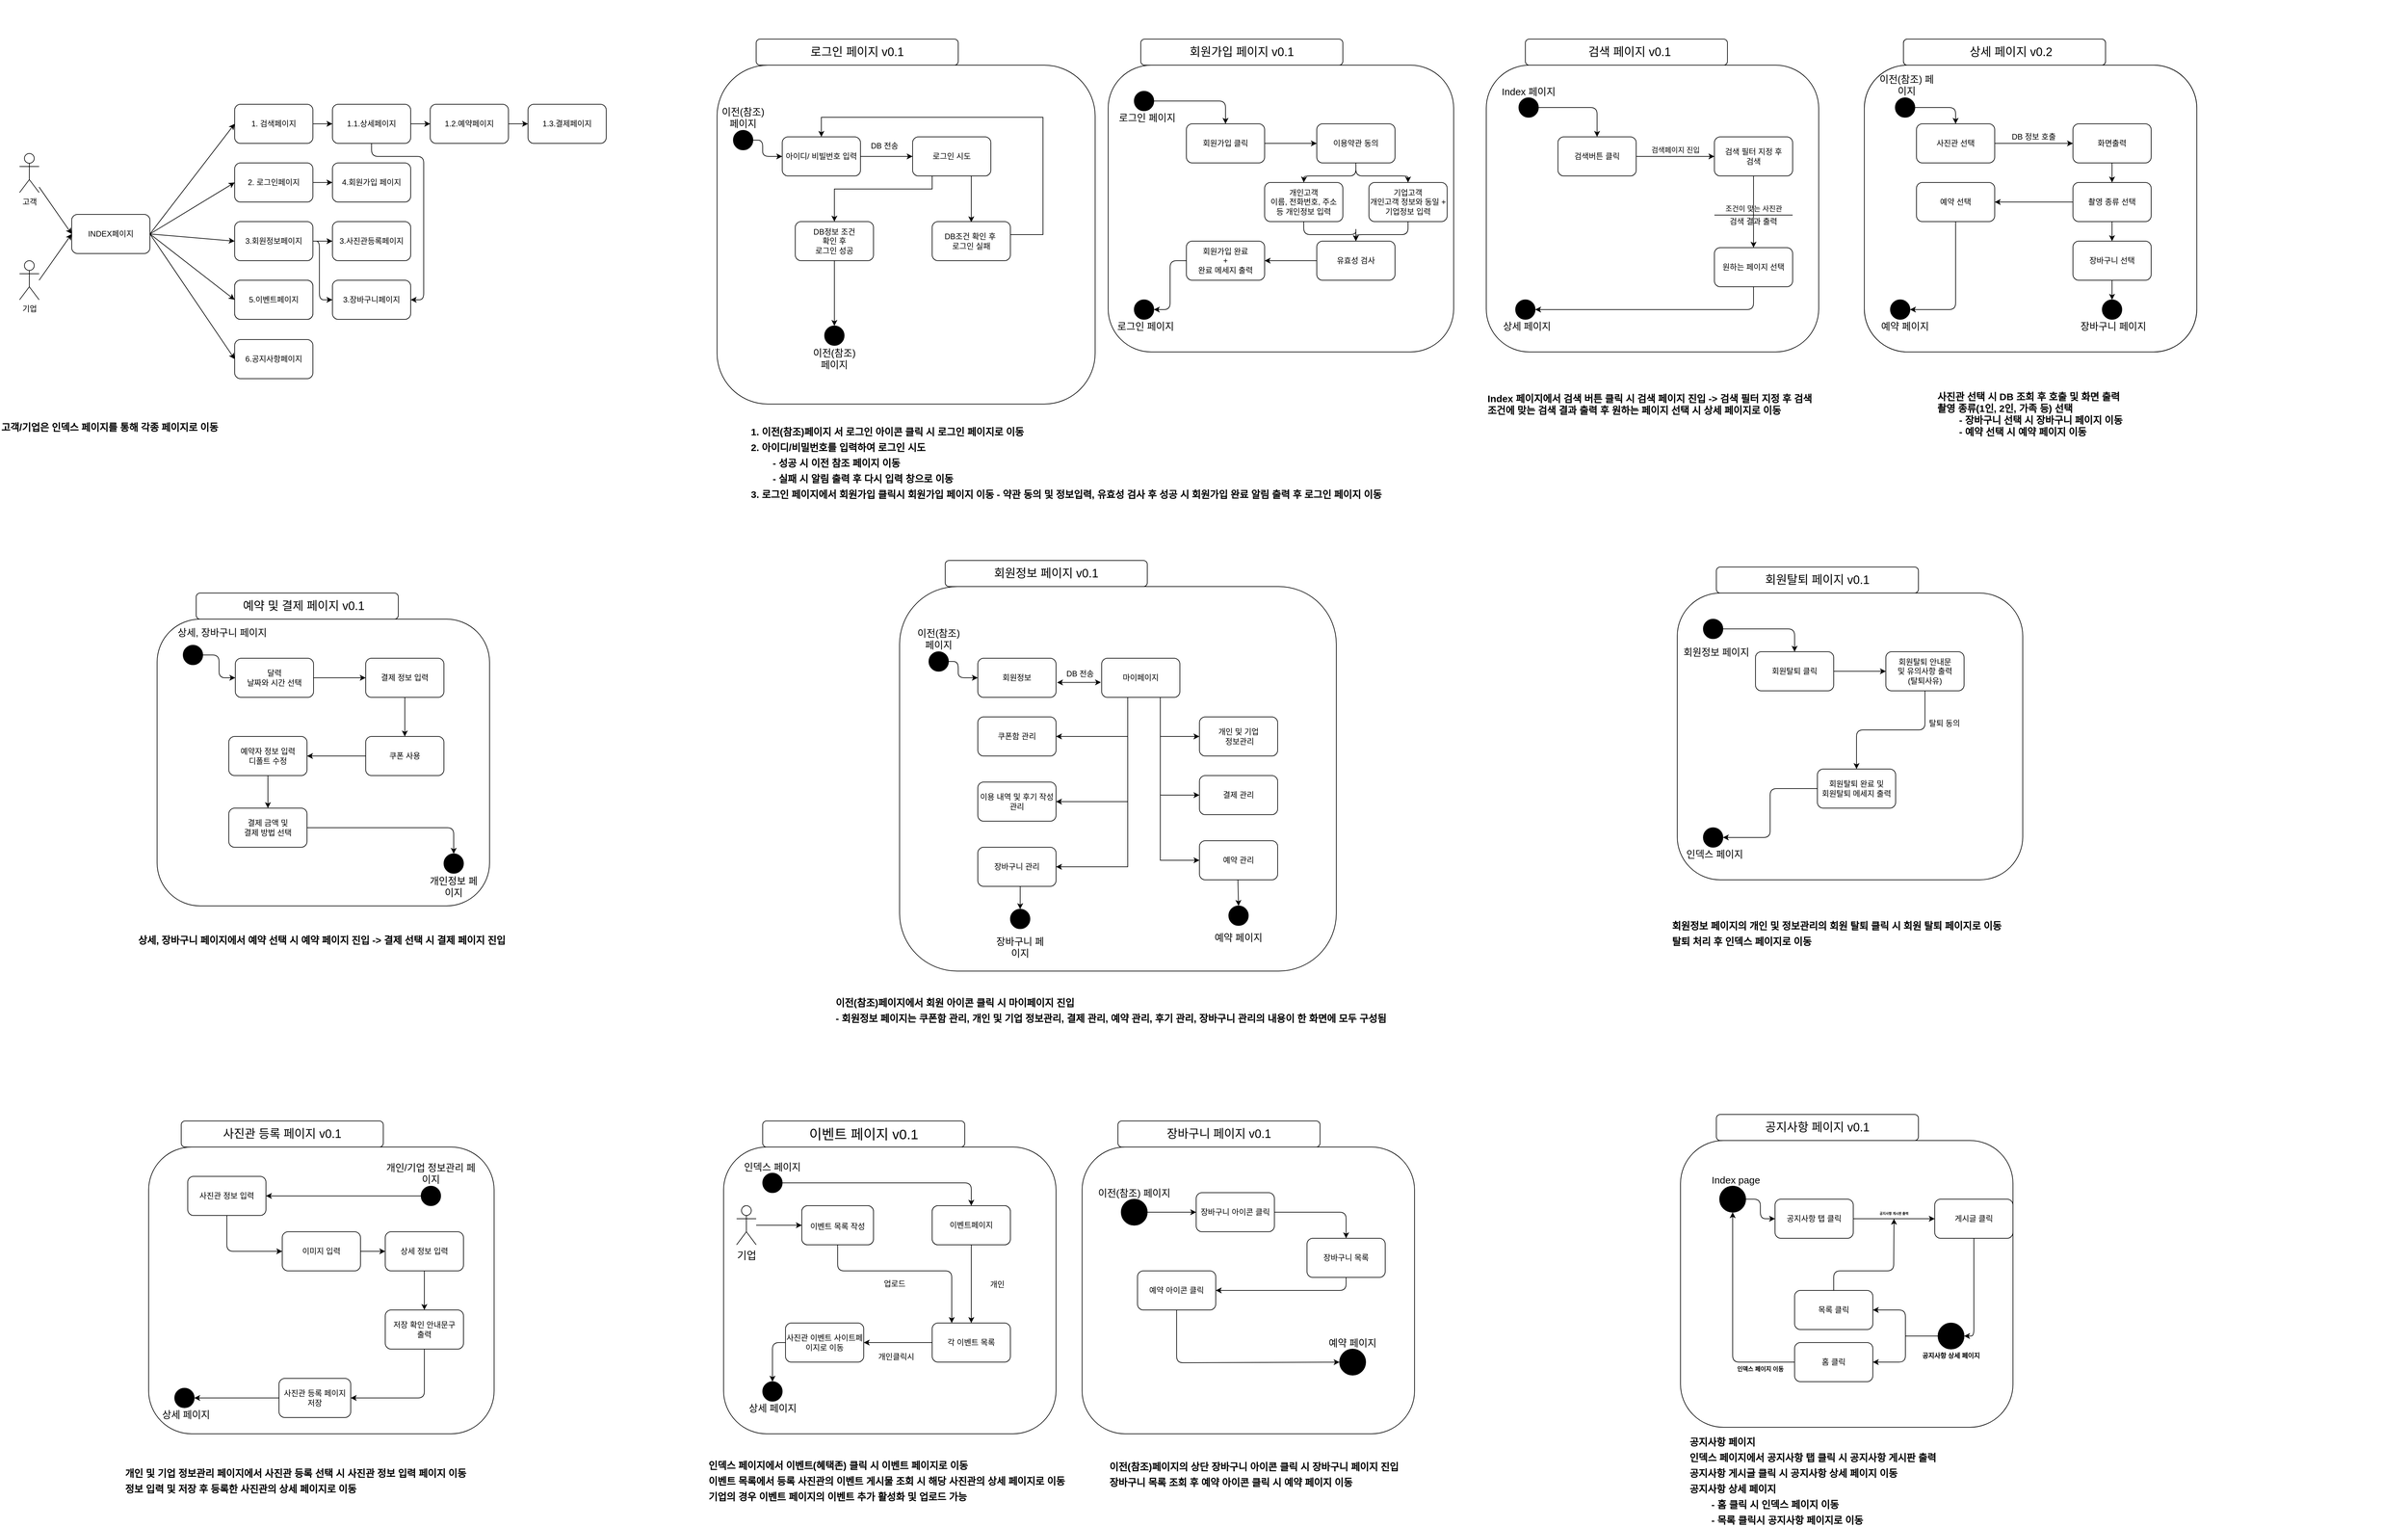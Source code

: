 <mxfile version="14.7.1" type="device"><diagram id="A_9iThouurTQvnLkg6ZW" name="Page-1"><mxGraphModel dx="4724" dy="1905" grid="1" gridSize="10" guides="1" tooltips="1" connect="1" arrows="1" fold="1" page="1" pageScale="1" pageWidth="1169" pageHeight="827" background="none" math="0" shadow="0"><root><mxCell id="0"/><mxCell id="1" parent="0"/><mxCell id="y3Ln5mic3cg-L1OR63Iw-211" value="" style="group" parent="1" vertex="1" connectable="0"><mxGeometry x="1200" y="80" width="510" height="480" as="geometry"/></mxCell><mxCell id="y3Ln5mic3cg-L1OR63Iw-81" value="" style="whiteSpace=wrap;html=1;rounded=1;" parent="y3Ln5mic3cg-L1OR63Iw-211" vertex="1"><mxGeometry y="40" width="510" height="440" as="geometry"/></mxCell><mxCell id="y3Ln5mic3cg-L1OR63Iw-83" value="" style="ellipse;whiteSpace=wrap;html=1;aspect=fixed;rounded=1;fillColor=#000000;" parent="y3Ln5mic3cg-L1OR63Iw-211" vertex="1"><mxGeometry x="50" y="90" width="30" height="30" as="geometry"/></mxCell><mxCell id="y3Ln5mic3cg-L1OR63Iw-84" value="&lt;span style=&quot;font-size: 15px&quot;&gt;Index 페이지&lt;/span&gt;" style="text;html=1;strokeColor=none;fillColor=none;align=center;verticalAlign=middle;whiteSpace=wrap;rounded=1;" parent="y3Ln5mic3cg-L1OR63Iw-211" vertex="1"><mxGeometry x="20" y="70" width="90" height="20" as="geometry"/></mxCell><mxCell id="y3Ln5mic3cg-L1OR63Iw-86" value="검색버튼 클릭" style="whiteSpace=wrap;html=1;rounded=1;" parent="y3Ln5mic3cg-L1OR63Iw-211" vertex="1"><mxGeometry x="110" y="150" width="120" height="60" as="geometry"/></mxCell><mxCell id="y3Ln5mic3cg-L1OR63Iw-82" value="" style="edgeStyle=orthogonalEdgeStyle;orthogonalLoop=1;jettySize=auto;html=1;" parent="y3Ln5mic3cg-L1OR63Iw-211" source="y3Ln5mic3cg-L1OR63Iw-83" target="y3Ln5mic3cg-L1OR63Iw-86" edge="1"><mxGeometry relative="1" as="geometry"/></mxCell><mxCell id="y3Ln5mic3cg-L1OR63Iw-88" value="검색 필터 지정 후 &lt;br&gt;검색" style="whiteSpace=wrap;html=1;rounded=1;" parent="y3Ln5mic3cg-L1OR63Iw-211" vertex="1"><mxGeometry x="350" y="150" width="120" height="60" as="geometry"/></mxCell><mxCell id="y3Ln5mic3cg-L1OR63Iw-85" value="검색페이지 진입" style="edgeStyle=orthogonalEdgeStyle;orthogonalLoop=1;jettySize=auto;html=1;" parent="y3Ln5mic3cg-L1OR63Iw-211" source="y3Ln5mic3cg-L1OR63Iw-86" target="y3Ln5mic3cg-L1OR63Iw-88" edge="1"><mxGeometry y="10" relative="1" as="geometry"><mxPoint as="offset"/></mxGeometry></mxCell><mxCell id="y3Ln5mic3cg-L1OR63Iw-90" value="" style="ellipse;whiteSpace=wrap;html=1;aspect=fixed;rounded=1;fillColor=#000000;" parent="y3Ln5mic3cg-L1OR63Iw-211" vertex="1"><mxGeometry x="45" y="400" width="30" height="30" as="geometry"/></mxCell><mxCell id="y3Ln5mic3cg-L1OR63Iw-91" value="&lt;span style=&quot;font-size: 15px&quot;&gt;상세 페이지&lt;/span&gt;" style="text;html=1;strokeColor=none;fillColor=none;align=center;verticalAlign=middle;whiteSpace=wrap;rounded=1;" parent="y3Ln5mic3cg-L1OR63Iw-211" vertex="1"><mxGeometry x="20" y="430" width="85" height="20" as="geometry"/></mxCell><mxCell id="y3Ln5mic3cg-L1OR63Iw-92" value="&lt;font style=&quot;font-size: 18px&quot;&gt;&amp;nbsp; 검색 페이지 v0.1&lt;/font&gt;" style="whiteSpace=wrap;html=1;align=center;rounded=1;" parent="y3Ln5mic3cg-L1OR63Iw-211" vertex="1"><mxGeometry x="60" width="310" height="40" as="geometry"/></mxCell><mxCell id="y3Ln5mic3cg-L1OR63Iw-104" value="조건이 맞는 사진관" style="endArrow=none;html=1;startArrow=none;" parent="y3Ln5mic3cg-L1OR63Iw-211" source="y3Ln5mic3cg-L1OR63Iw-105" edge="1"><mxGeometry y="-10" width="50" height="50" relative="1" as="geometry"><mxPoint x="470" y="270" as="sourcePoint"/><mxPoint x="350" y="270" as="targetPoint"/><Array as="points"><mxPoint x="470" y="270"/><mxPoint x="460" y="270"/><mxPoint x="410" y="270"/></Array><mxPoint as="offset"/></mxGeometry></mxCell><mxCell id="y3Ln5mic3cg-L1OR63Iw-105" value="검색 결과 출력" style="text;html=1;align=center;verticalAlign=middle;whiteSpace=wrap;rounded=0;" parent="y3Ln5mic3cg-L1OR63Iw-211" vertex="1"><mxGeometry x="345" y="270" width="130" height="20" as="geometry"/></mxCell><mxCell id="y3Ln5mic3cg-L1OR63Iw-106" value="원하는 페이지 선택" style="whiteSpace=wrap;html=1;rounded=1;" parent="y3Ln5mic3cg-L1OR63Iw-211" vertex="1"><mxGeometry x="350" y="320" width="120" height="60" as="geometry"/></mxCell><mxCell id="y3Ln5mic3cg-L1OR63Iw-87" style="edgeStyle=orthogonalEdgeStyle;rounded=0;orthogonalLoop=1;jettySize=auto;html=1;exitX=0.5;exitY=1;exitDx=0;exitDy=0;entryX=0.5;entryY=0;entryDx=0;entryDy=0;" parent="y3Ln5mic3cg-L1OR63Iw-211" source="y3Ln5mic3cg-L1OR63Iw-88" target="y3Ln5mic3cg-L1OR63Iw-106" edge="1"><mxGeometry relative="1" as="geometry"/></mxCell><mxCell id="y3Ln5mic3cg-L1OR63Iw-89" value="" style="edgeStyle=orthogonalEdgeStyle;orthogonalLoop=1;jettySize=auto;html=1;entryX=1;entryY=0.5;entryDx=0;entryDy=0;exitX=0.5;exitY=1;exitDx=0;exitDy=0;startArrow=none;" parent="y3Ln5mic3cg-L1OR63Iw-211" source="y3Ln5mic3cg-L1OR63Iw-106" target="y3Ln5mic3cg-L1OR63Iw-90" edge="1"><mxGeometry relative="1" as="geometry"><mxPoint x="510" y="360" as="targetPoint"/><mxPoint x="210" y="320" as="sourcePoint"/></mxGeometry></mxCell><mxCell id="y3Ln5mic3cg-L1OR63Iw-215" value="" style="group" parent="1" vertex="1" connectable="0"><mxGeometry x="300" y="880" width="670" height="630" as="geometry"/></mxCell><mxCell id="y3Ln5mic3cg-L1OR63Iw-179" value="" style="whiteSpace=wrap;html=1;rounded=1;" parent="y3Ln5mic3cg-L1OR63Iw-215" vertex="1"><mxGeometry y="40" width="670" height="590" as="geometry"/></mxCell><mxCell id="y3Ln5mic3cg-L1OR63Iw-181" value="" style="ellipse;whiteSpace=wrap;html=1;aspect=fixed;rounded=1;fillColor=#000000;" parent="y3Ln5mic3cg-L1OR63Iw-215" vertex="1"><mxGeometry x="45" y="140" width="30" height="30" as="geometry"/></mxCell><mxCell id="y3Ln5mic3cg-L1OR63Iw-182" value="&lt;span style=&quot;font-size: 15px&quot;&gt;이전(참조)페이지&lt;/span&gt;" style="text;html=1;strokeColor=none;fillColor=none;align=center;verticalAlign=middle;whiteSpace=wrap;rounded=1;" parent="y3Ln5mic3cg-L1OR63Iw-215" vertex="1"><mxGeometry x="20" y="110" width="80" height="20" as="geometry"/></mxCell><mxCell id="y3Ln5mic3cg-L1OR63Iw-183" value="회원정보" style="whiteSpace=wrap;html=1;rounded=1;" parent="y3Ln5mic3cg-L1OR63Iw-215" vertex="1"><mxGeometry x="120" y="150" width="120" height="60" as="geometry"/></mxCell><mxCell id="y3Ln5mic3cg-L1OR63Iw-180" value="" style="edgeStyle=orthogonalEdgeStyle;orthogonalLoop=1;jettySize=auto;html=1;" parent="y3Ln5mic3cg-L1OR63Iw-215" source="y3Ln5mic3cg-L1OR63Iw-181" target="y3Ln5mic3cg-L1OR63Iw-183" edge="1"><mxGeometry relative="1" as="geometry"><Array as="points"><mxPoint x="90" y="155"/><mxPoint x="90" y="180"/></Array></mxGeometry></mxCell><mxCell id="y3Ln5mic3cg-L1OR63Iw-185" value="마이페이지" style="whiteSpace=wrap;html=1;rounded=1;" parent="y3Ln5mic3cg-L1OR63Iw-215" vertex="1"><mxGeometry x="310" y="150" width="120" height="60" as="geometry"/></mxCell><mxCell id="y3Ln5mic3cg-L1OR63Iw-186" value="쿠폰함 관리" style="whiteSpace=wrap;html=1;rounded=1;" parent="y3Ln5mic3cg-L1OR63Iw-215" vertex="1"><mxGeometry x="120" y="240" width="120" height="60" as="geometry"/></mxCell><mxCell id="y3Ln5mic3cg-L1OR63Iw-184" value="" style="edgeStyle=orthogonalEdgeStyle;rounded=0;orthogonalLoop=1;jettySize=auto;html=1;" parent="y3Ln5mic3cg-L1OR63Iw-215" source="y3Ln5mic3cg-L1OR63Iw-185" target="y3Ln5mic3cg-L1OR63Iw-186" edge="1"><mxGeometry relative="1" as="geometry"><Array as="points"><mxPoint x="350" y="270"/></Array></mxGeometry></mxCell><mxCell id="y3Ln5mic3cg-L1OR63Iw-187" value="이용 내역 및 후기 작성 관리" style="whiteSpace=wrap;html=1;rounded=1;" parent="y3Ln5mic3cg-L1OR63Iw-215" vertex="1"><mxGeometry x="120" y="340" width="120" height="60" as="geometry"/></mxCell><mxCell id="y3Ln5mic3cg-L1OR63Iw-188" value="" style="ellipse;whiteSpace=wrap;html=1;aspect=fixed;rounded=1;fillColor=#000000;" parent="y3Ln5mic3cg-L1OR63Iw-215" vertex="1"><mxGeometry x="505" y="530" width="30" height="30" as="geometry"/></mxCell><mxCell id="y3Ln5mic3cg-L1OR63Iw-189" value="&lt;span style=&quot;font-size: 15px&quot;&gt;장바구니 페이지&lt;/span&gt;" style="text;html=1;strokeColor=none;fillColor=none;align=center;verticalAlign=middle;whiteSpace=wrap;rounded=1;" parent="y3Ln5mic3cg-L1OR63Iw-215" vertex="1"><mxGeometry x="145" y="580" width="80" height="25" as="geometry"/></mxCell><mxCell id="y3Ln5mic3cg-L1OR63Iw-190" value="&lt;span style=&quot;font-size: 18px&quot;&gt;회원정보&amp;nbsp;페이지 v0.1&lt;/span&gt;" style="whiteSpace=wrap;html=1;align=center;rounded=1;" parent="y3Ln5mic3cg-L1OR63Iw-215" vertex="1"><mxGeometry x="70" width="310" height="40" as="geometry"/></mxCell><mxCell id="y3Ln5mic3cg-L1OR63Iw-191" value="DB 전송" style="text;strokeColor=none;fillColor=none;align=left;verticalAlign=top;spacingLeft=4;spacingRight=4;overflow=hidden;rotatable=0;points=[[0,0.5],[1,0.5]];portConstraint=eastwest;" parent="y3Ln5mic3cg-L1OR63Iw-215" vertex="1"><mxGeometry x="250" y="160" width="60" height="26" as="geometry"/></mxCell><mxCell id="y3Ln5mic3cg-L1OR63Iw-193" value="개인 및 기업&lt;br&gt;&amp;nbsp;정보관리" style="whiteSpace=wrap;html=1;rounded=1;" parent="y3Ln5mic3cg-L1OR63Iw-215" vertex="1"><mxGeometry x="460" y="240" width="120" height="60" as="geometry"/></mxCell><mxCell id="y3Ln5mic3cg-L1OR63Iw-194" value="" style="edgeStyle=orthogonalEdgeStyle;rounded=0;orthogonalLoop=1;jettySize=auto;html=1;entryX=0;entryY=0.5;entryDx=0;entryDy=0;" parent="y3Ln5mic3cg-L1OR63Iw-215" target="y3Ln5mic3cg-L1OR63Iw-193" edge="1"><mxGeometry relative="1" as="geometry"><mxPoint x="400" y="210" as="sourcePoint"/><mxPoint x="280" y="270" as="targetPoint"/><Array as="points"><mxPoint x="400" y="270"/></Array></mxGeometry></mxCell><mxCell id="y3Ln5mic3cg-L1OR63Iw-196" value="결제 관리" style="whiteSpace=wrap;html=1;rounded=1;" parent="y3Ln5mic3cg-L1OR63Iw-215" vertex="1"><mxGeometry x="460" y="330" width="120" height="60" as="geometry"/></mxCell><mxCell id="y3Ln5mic3cg-L1OR63Iw-197" value="예약 관리" style="whiteSpace=wrap;html=1;rounded=1;" parent="y3Ln5mic3cg-L1OR63Iw-215" vertex="1"><mxGeometry x="460" y="430" width="120" height="60" as="geometry"/></mxCell><mxCell id="y3Ln5mic3cg-L1OR63Iw-198" value="" style="edgeStyle=orthogonalEdgeStyle;rounded=0;orthogonalLoop=1;jettySize=auto;html=1;entryX=0;entryY=0.5;entryDx=0;entryDy=0;" parent="y3Ln5mic3cg-L1OR63Iw-215" edge="1"><mxGeometry relative="1" as="geometry"><mxPoint x="400" y="210" as="sourcePoint"/><mxPoint x="460" y="360" as="targetPoint"/><Array as="points"><mxPoint x="400" y="360"/></Array></mxGeometry></mxCell><mxCell id="y3Ln5mic3cg-L1OR63Iw-199" value="" style="edgeStyle=orthogonalEdgeStyle;rounded=0;orthogonalLoop=1;jettySize=auto;html=1;entryX=0;entryY=0.5;entryDx=0;entryDy=0;" parent="y3Ln5mic3cg-L1OR63Iw-215" edge="1"><mxGeometry relative="1" as="geometry"><mxPoint x="400" y="210" as="sourcePoint"/><mxPoint x="460" y="460" as="targetPoint"/><Array as="points"><mxPoint x="400" y="460"/></Array></mxGeometry></mxCell><mxCell id="y3Ln5mic3cg-L1OR63Iw-200" value="" style="edgeStyle=orthogonalEdgeStyle;rounded=0;orthogonalLoop=1;jettySize=auto;html=1;entryX=1;entryY=0.5;entryDx=0;entryDy=0;" parent="y3Ln5mic3cg-L1OR63Iw-215" source="y3Ln5mic3cg-L1OR63Iw-185" target="y3Ln5mic3cg-L1OR63Iw-205" edge="1"><mxGeometry relative="1" as="geometry"><mxPoint x="360" y="220" as="sourcePoint"/><mxPoint x="240" y="380" as="targetPoint"/><Array as="points"><mxPoint x="350" y="470"/></Array></mxGeometry></mxCell><mxCell id="y3Ln5mic3cg-L1OR63Iw-202" value="" style="endArrow=classic;startArrow=classic;html=1;exitX=1.013;exitY=0.62;exitDx=0;exitDy=0;exitPerimeter=0;entryX=0.983;entryY=1.038;entryDx=0;entryDy=0;entryPerimeter=0;" parent="y3Ln5mic3cg-L1OR63Iw-215" source="y3Ln5mic3cg-L1OR63Iw-183" target="y3Ln5mic3cg-L1OR63Iw-191" edge="1"><mxGeometry width="50" height="50" relative="1" as="geometry"><mxPoint x="590" y="390" as="sourcePoint"/><mxPoint x="310" y="188" as="targetPoint"/></mxGeometry></mxCell><mxCell id="y3Ln5mic3cg-L1OR63Iw-203" value="" style="edgeStyle=orthogonalEdgeStyle;rounded=0;orthogonalLoop=1;jettySize=auto;html=1;exitX=0.542;exitY=1;exitDx=0;exitDy=0;exitPerimeter=0;entryX=0.5;entryY=0;entryDx=0;entryDy=0;" parent="y3Ln5mic3cg-L1OR63Iw-215" source="y3Ln5mic3cg-L1OR63Iw-205" target="eIJ-4L0HctFPnVQDz7vq-20" edge="1"><mxGeometry relative="1" as="geometry"><mxPoint x="185" y="420" as="sourcePoint"/><mxPoint x="330" y="557" as="targetPoint"/><Array as="points"/></mxGeometry></mxCell><mxCell id="y3Ln5mic3cg-L1OR63Iw-204" value="" style="edgeStyle=orthogonalEdgeStyle;rounded=0;orthogonalLoop=1;jettySize=auto;html=1;entryX=0.5;entryY=0;entryDx=0;entryDy=0;" parent="y3Ln5mic3cg-L1OR63Iw-215" target="y3Ln5mic3cg-L1OR63Iw-188" edge="1"><mxGeometry relative="1" as="geometry"><mxPoint x="519" y="490" as="sourcePoint"/><mxPoint x="379" y="560" as="targetPoint"/><Array as="points"/></mxGeometry></mxCell><mxCell id="y3Ln5mic3cg-L1OR63Iw-205" value="장바구니 관리" style="whiteSpace=wrap;html=1;rounded=1;" parent="y3Ln5mic3cg-L1OR63Iw-215" vertex="1"><mxGeometry x="120" y="440" width="120" height="60" as="geometry"/></mxCell><mxCell id="y3Ln5mic3cg-L1OR63Iw-207" value="" style="endArrow=classic;html=1;entryX=1;entryY=0.5;entryDx=0;entryDy=0;" parent="y3Ln5mic3cg-L1OR63Iw-215" target="y3Ln5mic3cg-L1OR63Iw-187" edge="1"><mxGeometry width="50" height="50" relative="1" as="geometry"><mxPoint x="350" y="370" as="sourcePoint"/><mxPoint x="90" y="390" as="targetPoint"/></mxGeometry></mxCell><mxCell id="y3Ln5mic3cg-L1OR63Iw-337" value="" style="group" parent="y3Ln5mic3cg-L1OR63Iw-215" vertex="1" connectable="0"><mxGeometry x="-270" y="860" width="510" height="480" as="geometry"/></mxCell><mxCell id="y3Ln5mic3cg-L1OR63Iw-317" value="" style="whiteSpace=wrap;html=1;rounded=1;" parent="y3Ln5mic3cg-L1OR63Iw-337" vertex="1"><mxGeometry y="40" width="510" height="440" as="geometry"/></mxCell><mxCell id="y3Ln5mic3cg-L1OR63Iw-319" value="" style="ellipse;whiteSpace=wrap;html=1;aspect=fixed;rounded=1;fillColor=#000000;" parent="y3Ln5mic3cg-L1OR63Iw-337" vertex="1"><mxGeometry x="60" y="80" width="30" height="30" as="geometry"/></mxCell><mxCell id="y3Ln5mic3cg-L1OR63Iw-320" value="&lt;span style=&quot;font-size: 15px&quot;&gt;인덱스 페이지&lt;/span&gt;" style="text;html=1;strokeColor=none;fillColor=none;align=center;verticalAlign=middle;whiteSpace=wrap;rounded=1;" parent="y3Ln5mic3cg-L1OR63Iw-337" vertex="1"><mxGeometry x="20" y="60" width="110" height="20" as="geometry"/></mxCell><mxCell id="y3Ln5mic3cg-L1OR63Iw-322" value="&lt;b&gt;&lt;font style=&quot;font-size: 16px&quot;&gt;이벤트페이지&lt;/font&gt;&lt;/b&gt;" style="whiteSpace=wrap;html=1;rounded=1;" parent="y3Ln5mic3cg-L1OR63Iw-337" vertex="1"><mxGeometry x="320" y="130" width="120" height="60" as="geometry"/></mxCell><mxCell id="y3Ln5mic3cg-L1OR63Iw-318" value="" style="edgeStyle=orthogonalEdgeStyle;orthogonalLoop=1;jettySize=auto;html=1;entryX=0.5;entryY=0;entryDx=0;entryDy=0;" parent="y3Ln5mic3cg-L1OR63Iw-337" source="y3Ln5mic3cg-L1OR63Iw-319" target="y3Ln5mic3cg-L1OR63Iw-322" edge="1"><mxGeometry relative="1" as="geometry"/></mxCell><mxCell id="y3Ln5mic3cg-L1OR63Iw-323" value="" style="ellipse;whiteSpace=wrap;html=1;aspect=fixed;rounded=1;fillColor=#000000;" parent="y3Ln5mic3cg-L1OR63Iw-337" vertex="1"><mxGeometry x="60" y="400" width="30" height="30" as="geometry"/></mxCell><mxCell id="y3Ln5mic3cg-L1OR63Iw-324" value="&lt;span style=&quot;font-size: 15px&quot;&gt;상세 페이지&lt;/span&gt;" style="text;html=1;strokeColor=none;fillColor=none;align=center;verticalAlign=middle;whiteSpace=wrap;rounded=1;" parent="y3Ln5mic3cg-L1OR63Iw-337" vertex="1"><mxGeometry x="32.5" y="430" width="85" height="20" as="geometry"/></mxCell><mxCell id="y3Ln5mic3cg-L1OR63Iw-325" value="&lt;font size=&quot;1&quot;&gt;&lt;span style=&quot;font-size: 21px&quot;&gt;이벤트 페이지 v0.1&lt;/span&gt;&lt;/font&gt;" style="whiteSpace=wrap;html=1;align=center;rounded=1;" parent="y3Ln5mic3cg-L1OR63Iw-337" vertex="1"><mxGeometry x="60" width="310" height="40" as="geometry"/></mxCell><mxCell id="y3Ln5mic3cg-L1OR63Iw-327" value="&lt;font style=&quot;font-size: 12px&quot;&gt;각 이벤트 목록&lt;/font&gt;" style="whiteSpace=wrap;html=1;rounded=1;fontFamily=Helvetica;align=center;fontStyle=0" parent="y3Ln5mic3cg-L1OR63Iw-337" vertex="1"><mxGeometry x="320" y="310" width="120" height="60" as="geometry"/></mxCell><mxCell id="y3Ln5mic3cg-L1OR63Iw-321" value="" style="edgeStyle=orthogonalEdgeStyle;orthogonalLoop=1;jettySize=auto;html=1;" parent="y3Ln5mic3cg-L1OR63Iw-337" source="y3Ln5mic3cg-L1OR63Iw-322" target="y3Ln5mic3cg-L1OR63Iw-327" edge="1"><mxGeometry relative="1" as="geometry"/></mxCell><mxCell id="y3Ln5mic3cg-L1OR63Iw-329" value="&lt;span&gt;사진관 이벤트 사이트페이지로 이동&lt;/span&gt;" style="whiteSpace=wrap;html=1;rounded=1;fontFamily=Helvetica;align=center;fontStyle=0" parent="y3Ln5mic3cg-L1OR63Iw-337" vertex="1"><mxGeometry x="95" y="310" width="120" height="60" as="geometry"/></mxCell><mxCell id="y3Ln5mic3cg-L1OR63Iw-326" value="" style="edgeStyle=orthogonalEdgeStyle;orthogonalLoop=1;jettySize=auto;html=1;" parent="y3Ln5mic3cg-L1OR63Iw-337" source="y3Ln5mic3cg-L1OR63Iw-327" target="y3Ln5mic3cg-L1OR63Iw-329" edge="1"><mxGeometry relative="1" as="geometry"/></mxCell><mxCell id="y3Ln5mic3cg-L1OR63Iw-330" value="&lt;span&gt;&lt;font style=&quot;font-size: 12px&quot;&gt;개인&lt;/font&gt;&lt;/span&gt;" style="text;html=1;strokeColor=none;fillColor=none;align=center;verticalAlign=middle;whiteSpace=wrap;rounded=0;labelBackgroundColor=none;fontFamily=Helvetica;fontSize=17;fontStyle=0" parent="y3Ln5mic3cg-L1OR63Iw-337" vertex="1"><mxGeometry x="400" y="240" width="40" height="20" as="geometry"/></mxCell><mxCell id="y3Ln5mic3cg-L1OR63Iw-331" value="&lt;font style=&quot;font-size: 12px&quot;&gt;개인클릭시&lt;/font&gt;" style="text;html=1;strokeColor=none;fillColor=none;align=center;verticalAlign=middle;whiteSpace=wrap;rounded=0;labelBackgroundColor=none;fontFamily=Helvetica;fontSize=16;fontStyle=0" parent="y3Ln5mic3cg-L1OR63Iw-337" vertex="1"><mxGeometry x="215" y="350" width="100" height="20" as="geometry"/></mxCell><mxCell id="y3Ln5mic3cg-L1OR63Iw-333" value="&lt;span style=&quot;font-weight: normal&quot;&gt;기업&lt;/span&gt;" style="shape=umlActor;verticalLabelPosition=bottom;verticalAlign=top;html=1;outlineConnect=0;labelBackgroundColor=none;fontFamily=Verdana;fontSize=16;labelPosition=center;align=center;fontStyle=1" parent="y3Ln5mic3cg-L1OR63Iw-337" vertex="1"><mxGeometry x="20" y="130" width="30" height="60" as="geometry"/></mxCell><mxCell id="y3Ln5mic3cg-L1OR63Iw-334" style="edgeStyle=orthogonalEdgeStyle;rounded=1;orthogonalLoop=1;jettySize=auto;html=1;fontFamily=Verdana;fontSize=16;entryX=0.25;entryY=0;entryDx=0;entryDy=0;" parent="y3Ln5mic3cg-L1OR63Iw-337" source="y3Ln5mic3cg-L1OR63Iw-335" target="y3Ln5mic3cg-L1OR63Iw-327" edge="1"><mxGeometry relative="1" as="geometry"><Array as="points"><mxPoint x="175" y="230"/><mxPoint x="350" y="230"/></Array></mxGeometry></mxCell><mxCell id="y3Ln5mic3cg-L1OR63Iw-335" value="&lt;span style=&quot;font-size: 17px&quot;&gt;&lt;font face=&quot;Helvetica&quot;&gt;이벤트 &lt;br&gt;목록작성&lt;/font&gt;&lt;/span&gt;" style="rounded=1;whiteSpace=wrap;html=1;labelBackgroundColor=none;fontFamily=Verdana;fontSize=16;fontStyle=0" parent="y3Ln5mic3cg-L1OR63Iw-337" vertex="1"><mxGeometry x="120" y="130" width="110" height="60" as="geometry"/></mxCell><mxCell id="y3Ln5mic3cg-L1OR63Iw-332" style="edgeStyle=orthogonalEdgeStyle;rounded=0;orthogonalLoop=1;jettySize=auto;html=1;entryX=0;entryY=0.5;entryDx=0;entryDy=0;fontFamily=Verdana;fontSize=16;" parent="y3Ln5mic3cg-L1OR63Iw-337" source="y3Ln5mic3cg-L1OR63Iw-333" target="y3Ln5mic3cg-L1OR63Iw-335" edge="1"><mxGeometry relative="1" as="geometry"/></mxCell><mxCell id="y3Ln5mic3cg-L1OR63Iw-336" value="&lt;span&gt;&lt;font style=&quot;font-size: 12px&quot;&gt;업로드&lt;/font&gt;&lt;/span&gt;" style="text;html=1;strokeColor=none;fillColor=none;align=center;verticalAlign=middle;whiteSpace=wrap;rounded=0;fontFamily=Helvetica;fontStyle=0" parent="y3Ln5mic3cg-L1OR63Iw-337" vertex="1"><mxGeometry x="235" y="240" width="55" height="20" as="geometry"/></mxCell><mxCell id="y3Ln5mic3cg-L1OR63Iw-339" value="&lt;span&gt;&lt;font style=&quot;font-size: 12px&quot;&gt;이벤트페이지&lt;/font&gt;&lt;/span&gt;" style="whiteSpace=wrap;html=1;rounded=1;fontFamily=Helvetica;align=center;fontStyle=0" parent="y3Ln5mic3cg-L1OR63Iw-337" vertex="1"><mxGeometry x="320" y="130" width="120" height="60" as="geometry"/></mxCell><mxCell id="y3Ln5mic3cg-L1OR63Iw-340" value="&lt;span style=&quot;font-size: 12px&quot;&gt;&lt;font style=&quot;font-size: 12px&quot;&gt;이벤트 목록 작성&lt;/font&gt;&lt;/span&gt;" style="rounded=1;whiteSpace=wrap;html=1;labelBackgroundColor=none;fontFamily=Helvetica;fontSize=16;fontStyle=0;align=center;" parent="y3Ln5mic3cg-L1OR63Iw-337" vertex="1"><mxGeometry x="120" y="130" width="110" height="60" as="geometry"/></mxCell><mxCell id="eIJ-4L0HctFPnVQDz7vq-25" value="" style="edgeStyle=orthogonalEdgeStyle;orthogonalLoop=1;jettySize=auto;html=1;exitX=0;exitY=0.5;exitDx=0;exitDy=0;entryX=0.5;entryY=0;entryDx=0;entryDy=0;" parent="y3Ln5mic3cg-L1OR63Iw-337" source="y3Ln5mic3cg-L1OR63Iw-329" target="y3Ln5mic3cg-L1OR63Iw-323" edge="1"><mxGeometry relative="1" as="geometry"><mxPoint x="330" y="350" as="sourcePoint"/><mxPoint x="225" y="350" as="targetPoint"/><Array as="points"><mxPoint x="75" y="340"/></Array></mxGeometry></mxCell><mxCell id="eIJ-4L0HctFPnVQDz7vq-19" value="&lt;span style=&quot;font-size: 15px&quot;&gt;예약 페이지&lt;/span&gt;" style="text;html=1;strokeColor=none;fillColor=none;align=center;verticalAlign=middle;whiteSpace=wrap;rounded=1;" parent="y3Ln5mic3cg-L1OR63Iw-215" vertex="1"><mxGeometry x="475" y="565" width="90" height="25" as="geometry"/></mxCell><mxCell id="eIJ-4L0HctFPnVQDz7vq-20" value="" style="ellipse;whiteSpace=wrap;html=1;aspect=fixed;rounded=1;fillColor=#000000;" parent="y3Ln5mic3cg-L1OR63Iw-215" vertex="1"><mxGeometry x="170" y="535" width="30" height="30" as="geometry"/></mxCell><mxCell id="y3Ln5mic3cg-L1OR63Iw-216" value="" style="group" parent="1" vertex="1" connectable="0"><mxGeometry x="-839" y="930" width="510" height="480" as="geometry"/></mxCell><mxCell id="y3Ln5mic3cg-L1OR63Iw-64" value="" style="whiteSpace=wrap;html=1;rounded=1;" parent="y3Ln5mic3cg-L1OR63Iw-216" vertex="1"><mxGeometry y="40" width="510" height="440" as="geometry"/></mxCell><mxCell id="y3Ln5mic3cg-L1OR63Iw-66" value="" style="ellipse;whiteSpace=wrap;html=1;aspect=fixed;rounded=1;fillColor=#000000;" parent="y3Ln5mic3cg-L1OR63Iw-216" vertex="1"><mxGeometry x="40" y="80" width="30" height="30" as="geometry"/></mxCell><mxCell id="y3Ln5mic3cg-L1OR63Iw-67" value="&lt;span style=&quot;font-size: 15px&quot;&gt;상세, 장바구니 페이지&lt;/span&gt;" style="text;html=1;strokeColor=none;fillColor=none;align=center;verticalAlign=middle;whiteSpace=wrap;rounded=1;" parent="y3Ln5mic3cg-L1OR63Iw-216" vertex="1"><mxGeometry x="20" y="50" width="160" height="20" as="geometry"/></mxCell><mxCell id="y3Ln5mic3cg-L1OR63Iw-69" value="달력&lt;br&gt;날짜와 시간 선택" style="whiteSpace=wrap;html=1;rounded=1;" parent="y3Ln5mic3cg-L1OR63Iw-216" vertex="1"><mxGeometry x="120" y="100" width="120" height="60" as="geometry"/></mxCell><mxCell id="y3Ln5mic3cg-L1OR63Iw-65" value="" style="edgeStyle=orthogonalEdgeStyle;orthogonalLoop=1;jettySize=auto;html=1;" parent="y3Ln5mic3cg-L1OR63Iw-216" source="y3Ln5mic3cg-L1OR63Iw-66" target="y3Ln5mic3cg-L1OR63Iw-69" edge="1"><mxGeometry relative="1" as="geometry"/></mxCell><mxCell id="y3Ln5mic3cg-L1OR63Iw-71" value="결제 정보 입력" style="whiteSpace=wrap;html=1;rounded=1;" parent="y3Ln5mic3cg-L1OR63Iw-216" vertex="1"><mxGeometry x="320" y="100" width="120" height="60" as="geometry"/></mxCell><mxCell id="y3Ln5mic3cg-L1OR63Iw-68" value="" style="edgeStyle=orthogonalEdgeStyle;orthogonalLoop=1;jettySize=auto;html=1;" parent="y3Ln5mic3cg-L1OR63Iw-216" source="y3Ln5mic3cg-L1OR63Iw-69" target="y3Ln5mic3cg-L1OR63Iw-71" edge="1"><mxGeometry relative="1" as="geometry"/></mxCell><mxCell id="y3Ln5mic3cg-L1OR63Iw-73" value="쿠폰 사용" style="whiteSpace=wrap;html=1;rounded=1;" parent="y3Ln5mic3cg-L1OR63Iw-216" vertex="1"><mxGeometry x="320" y="220" width="120" height="60" as="geometry"/></mxCell><mxCell id="y3Ln5mic3cg-L1OR63Iw-70" value="" style="edgeStyle=orthogonalEdgeStyle;orthogonalLoop=1;jettySize=auto;html=1;" parent="y3Ln5mic3cg-L1OR63Iw-216" source="y3Ln5mic3cg-L1OR63Iw-71" target="y3Ln5mic3cg-L1OR63Iw-73" edge="1"><mxGeometry relative="1" as="geometry"/></mxCell><mxCell id="y3Ln5mic3cg-L1OR63Iw-75" value="예약자 정보 입력&lt;br&gt;디폴트 수정" style="whiteSpace=wrap;html=1;rounded=1;" parent="y3Ln5mic3cg-L1OR63Iw-216" vertex="1"><mxGeometry x="110" y="220" width="120" height="60" as="geometry"/></mxCell><mxCell id="y3Ln5mic3cg-L1OR63Iw-72" value="" style="edgeStyle=orthogonalEdgeStyle;orthogonalLoop=1;jettySize=auto;html=1;" parent="y3Ln5mic3cg-L1OR63Iw-216" source="y3Ln5mic3cg-L1OR63Iw-73" target="y3Ln5mic3cg-L1OR63Iw-75" edge="1"><mxGeometry relative="1" as="geometry"/></mxCell><mxCell id="y3Ln5mic3cg-L1OR63Iw-77" value="결제 금액 및&lt;br&gt;결제 방법 선택" style="whiteSpace=wrap;html=1;rounded=1;" parent="y3Ln5mic3cg-L1OR63Iw-216" vertex="1"><mxGeometry x="110" y="330" width="120" height="60" as="geometry"/></mxCell><mxCell id="y3Ln5mic3cg-L1OR63Iw-74" value="" style="edgeStyle=orthogonalEdgeStyle;orthogonalLoop=1;jettySize=auto;html=1;" parent="y3Ln5mic3cg-L1OR63Iw-216" source="y3Ln5mic3cg-L1OR63Iw-75" target="y3Ln5mic3cg-L1OR63Iw-77" edge="1"><mxGeometry relative="1" as="geometry"/></mxCell><mxCell id="y3Ln5mic3cg-L1OR63Iw-78" value="" style="ellipse;whiteSpace=wrap;html=1;aspect=fixed;rounded=1;fillColor=#000000;" parent="y3Ln5mic3cg-L1OR63Iw-216" vertex="1"><mxGeometry x="440" y="400" width="30" height="30" as="geometry"/></mxCell><mxCell id="y3Ln5mic3cg-L1OR63Iw-76" value="" style="edgeStyle=orthogonalEdgeStyle;orthogonalLoop=1;jettySize=auto;html=1;entryX=0.5;entryY=0;entryDx=0;entryDy=0;" parent="y3Ln5mic3cg-L1OR63Iw-216" source="y3Ln5mic3cg-L1OR63Iw-77" target="y3Ln5mic3cg-L1OR63Iw-78" edge="1"><mxGeometry relative="1" as="geometry"><mxPoint x="310" y="360" as="targetPoint"/></mxGeometry></mxCell><mxCell id="y3Ln5mic3cg-L1OR63Iw-79" value="&lt;span style=&quot;font-size: 15px&quot;&gt;개인정보 페이지&lt;br&gt;&lt;/span&gt;" style="text;html=1;strokeColor=none;fillColor=none;align=center;verticalAlign=middle;whiteSpace=wrap;rounded=1;" parent="y3Ln5mic3cg-L1OR63Iw-216" vertex="1"><mxGeometry x="415" y="440" width="80" height="20" as="geometry"/></mxCell><mxCell id="y3Ln5mic3cg-L1OR63Iw-80" value="&lt;font style=&quot;font-size: 18px&quot;&gt;&amp;nbsp; &amp;nbsp; 예약 및 결제 페이지 v0.1&lt;/font&gt;" style="whiteSpace=wrap;html=1;align=center;rounded=1;" parent="y3Ln5mic3cg-L1OR63Iw-216" vertex="1"><mxGeometry x="60" width="310" height="40" as="geometry"/></mxCell><mxCell id="y3Ln5mic3cg-L1OR63Iw-218" value="" style="group" parent="1" vertex="1" connectable="0"><mxGeometry x="1670" y="20" width="610" height="530" as="geometry"/></mxCell><mxCell id="y3Ln5mic3cg-L1OR63Iw-212" value="" style="group" parent="y3Ln5mic3cg-L1OR63Iw-218" vertex="1" connectable="0"><mxGeometry x="110" y="60" width="510" height="480" as="geometry"/></mxCell><mxCell id="y3Ln5mic3cg-L1OR63Iw-93" value="" style="whiteSpace=wrap;html=1;rounded=1;" parent="y3Ln5mic3cg-L1OR63Iw-212" vertex="1"><mxGeometry y="40" width="510" height="440" as="geometry"/></mxCell><mxCell id="y3Ln5mic3cg-L1OR63Iw-95" value="" style="ellipse;whiteSpace=wrap;html=1;aspect=fixed;rounded=1;fillColor=#000000;" parent="y3Ln5mic3cg-L1OR63Iw-212" vertex="1"><mxGeometry x="40" y="80" width="30" height="30" as="geometry"/></mxCell><mxCell id="y3Ln5mic3cg-L1OR63Iw-96" value="&lt;span style=&quot;font-size: 15px&quot;&gt;상세 페이지&lt;/span&gt;" style="text;html=1;strokeColor=none;fillColor=none;align=center;verticalAlign=middle;whiteSpace=wrap;rounded=1;" parent="y3Ln5mic3cg-L1OR63Iw-212" vertex="1"><mxGeometry x="20" y="60" width="90" height="20" as="geometry"/></mxCell><mxCell id="y3Ln5mic3cg-L1OR63Iw-98" value="예약 메뉴 선택" style="whiteSpace=wrap;html=1;rounded=1;" parent="y3Ln5mic3cg-L1OR63Iw-212" vertex="1"><mxGeometry x="200" y="150" width="120" height="60" as="geometry"/></mxCell><mxCell id="y3Ln5mic3cg-L1OR63Iw-94" value="기업이 작성한 소개 페이지 출력" style="edgeStyle=orthogonalEdgeStyle;orthogonalLoop=1;jettySize=auto;html=1;" parent="y3Ln5mic3cg-L1OR63Iw-212" source="y3Ln5mic3cg-L1OR63Iw-95" target="y3Ln5mic3cg-L1OR63Iw-98" edge="1"><mxGeometry x="0.686" relative="1" as="geometry"><mxPoint as="offset"/></mxGeometry></mxCell><mxCell id="y3Ln5mic3cg-L1OR63Iw-100" value="예약 버튼 클릭" style="whiteSpace=wrap;html=1;rounded=1;" parent="y3Ln5mic3cg-L1OR63Iw-212" vertex="1"><mxGeometry x="200" y="280" width="120" height="60" as="geometry"/></mxCell><mxCell id="y3Ln5mic3cg-L1OR63Iw-97" value="상품 가격 출력" style="edgeStyle=orthogonalEdgeStyle;orthogonalLoop=1;jettySize=auto;html=1;" parent="y3Ln5mic3cg-L1OR63Iw-212" source="y3Ln5mic3cg-L1OR63Iw-98" target="y3Ln5mic3cg-L1OR63Iw-100" edge="1"><mxGeometry x="-0.143" relative="1" as="geometry"><mxPoint as="offset"/></mxGeometry></mxCell><mxCell id="y3Ln5mic3cg-L1OR63Iw-101" value="" style="ellipse;whiteSpace=wrap;html=1;aspect=fixed;rounded=1;fillColor=#000000;" parent="y3Ln5mic3cg-L1OR63Iw-212" vertex="1"><mxGeometry x="430" y="400" width="30" height="30" as="geometry"/></mxCell><mxCell id="y3Ln5mic3cg-L1OR63Iw-99" value="" style="edgeStyle=orthogonalEdgeStyle;orthogonalLoop=1;jettySize=auto;html=1;entryX=0;entryY=0.5;entryDx=0;entryDy=0;exitX=0.5;exitY=1;exitDx=0;exitDy=0;" parent="y3Ln5mic3cg-L1OR63Iw-212" source="y3Ln5mic3cg-L1OR63Iw-100" target="y3Ln5mic3cg-L1OR63Iw-101" edge="1"><mxGeometry relative="1" as="geometry"><mxPoint x="380" y="310" as="targetPoint"/><Array as="points"><mxPoint x="260" y="415"/></Array></mxGeometry></mxCell><mxCell id="y3Ln5mic3cg-L1OR63Iw-102" value="&lt;span style=&quot;font-size: 15px&quot;&gt;예약 페이지&lt;/span&gt;" style="text;html=1;strokeColor=none;fillColor=none;align=center;verticalAlign=middle;whiteSpace=wrap;rounded=1;" parent="y3Ln5mic3cg-L1OR63Iw-212" vertex="1"><mxGeometry x="402.5" y="430" width="85" height="20" as="geometry"/></mxCell><mxCell id="y3Ln5mic3cg-L1OR63Iw-103" value="&lt;font style=&quot;font-size: 18px&quot;&gt;상세 페이지 v0.1&lt;/font&gt;" style="whiteSpace=wrap;html=1;align=center;rounded=1;" parent="y3Ln5mic3cg-L1OR63Iw-212" vertex="1"><mxGeometry x="60" width="310" height="40" as="geometry"/></mxCell><mxCell id="y3Ln5mic3cg-L1OR63Iw-213" value="" style="group" parent="y3Ln5mic3cg-L1OR63Iw-212" vertex="1" connectable="0"><mxGeometry width="510" height="480" as="geometry"/></mxCell><mxCell id="y3Ln5mic3cg-L1OR63Iw-107" value="" style="whiteSpace=wrap;html=1;rounded=1;" parent="y3Ln5mic3cg-L1OR63Iw-213" vertex="1"><mxGeometry y="40" width="510" height="440" as="geometry"/></mxCell><mxCell id="y3Ln5mic3cg-L1OR63Iw-109" value="" style="ellipse;whiteSpace=wrap;html=1;aspect=fixed;rounded=1;fillColor=#000000;" parent="y3Ln5mic3cg-L1OR63Iw-213" vertex="1"><mxGeometry x="47.5" y="90" width="30" height="30" as="geometry"/></mxCell><mxCell id="y3Ln5mic3cg-L1OR63Iw-110" value="&lt;span style=&quot;font-size: 15px&quot;&gt;이전(참조) 페이지&lt;/span&gt;" style="text;html=1;strokeColor=none;fillColor=none;align=center;verticalAlign=middle;whiteSpace=wrap;rounded=1;" parent="y3Ln5mic3cg-L1OR63Iw-213" vertex="1"><mxGeometry x="20" y="60" width="90" height="20" as="geometry"/></mxCell><mxCell id="y3Ln5mic3cg-L1OR63Iw-112" value="사진관 선택" style="whiteSpace=wrap;html=1;rounded=1;" parent="y3Ln5mic3cg-L1OR63Iw-213" vertex="1"><mxGeometry x="80" y="130" width="120" height="60" as="geometry"/></mxCell><mxCell id="y3Ln5mic3cg-L1OR63Iw-108" value="" style="edgeStyle=orthogonalEdgeStyle;orthogonalLoop=1;jettySize=auto;html=1;" parent="y3Ln5mic3cg-L1OR63Iw-213" source="y3Ln5mic3cg-L1OR63Iw-109" target="y3Ln5mic3cg-L1OR63Iw-112" edge="1"><mxGeometry relative="1" as="geometry"/></mxCell><mxCell id="y3Ln5mic3cg-L1OR63Iw-114" value="화면출력" style="whiteSpace=wrap;html=1;rounded=1;" parent="y3Ln5mic3cg-L1OR63Iw-213" vertex="1"><mxGeometry x="320" y="130" width="120" height="60" as="geometry"/></mxCell><mxCell id="y3Ln5mic3cg-L1OR63Iw-111" value="" style="edgeStyle=orthogonalEdgeStyle;orthogonalLoop=1;jettySize=auto;html=1;" parent="y3Ln5mic3cg-L1OR63Iw-213" source="y3Ln5mic3cg-L1OR63Iw-112" target="y3Ln5mic3cg-L1OR63Iw-114" edge="1"><mxGeometry relative="1" as="geometry"/></mxCell><mxCell id="y3Ln5mic3cg-L1OR63Iw-115" value="" style="ellipse;whiteSpace=wrap;html=1;aspect=fixed;rounded=1;fillColor=#000000;" parent="y3Ln5mic3cg-L1OR63Iw-213" vertex="1"><mxGeometry x="40" y="400" width="30" height="30" as="geometry"/></mxCell><mxCell id="y3Ln5mic3cg-L1OR63Iw-116" value="&lt;span style=&quot;font-size: 15px&quot;&gt;예약 페이지&lt;/span&gt;" style="text;html=1;strokeColor=none;fillColor=none;align=center;verticalAlign=middle;whiteSpace=wrap;rounded=1;" parent="y3Ln5mic3cg-L1OR63Iw-213" vertex="1"><mxGeometry x="15" y="430" width="95" height="20" as="geometry"/></mxCell><mxCell id="y3Ln5mic3cg-L1OR63Iw-117" value="&lt;span style=&quot;font-size: 18px&quot;&gt;&amp;nbsp; &amp;nbsp; 상세 페이지 v0.2&lt;/span&gt;" style="whiteSpace=wrap;html=1;align=center;rounded=1;" parent="y3Ln5mic3cg-L1OR63Iw-213" vertex="1"><mxGeometry x="60" width="310" height="40" as="geometry"/></mxCell><mxCell id="y3Ln5mic3cg-L1OR63Iw-119" value="촬영 종류 선택" style="whiteSpace=wrap;html=1;rounded=1;" parent="y3Ln5mic3cg-L1OR63Iw-213" vertex="1"><mxGeometry x="320" y="220" width="120" height="60" as="geometry"/></mxCell><mxCell id="y3Ln5mic3cg-L1OR63Iw-113" value="" style="edgeStyle=orthogonalEdgeStyle;orthogonalLoop=1;jettySize=auto;html=1;" parent="y3Ln5mic3cg-L1OR63Iw-213" source="y3Ln5mic3cg-L1OR63Iw-114" target="y3Ln5mic3cg-L1OR63Iw-119" edge="1"><mxGeometry relative="1" as="geometry"/></mxCell><mxCell id="y3Ln5mic3cg-L1OR63Iw-120" value="" style="edgeStyle=orthogonalEdgeStyle;orthogonalLoop=1;jettySize=auto;html=1;entryX=1;entryY=0.5;entryDx=0;entryDy=0;exitX=0.5;exitY=1;exitDx=0;exitDy=0;" parent="y3Ln5mic3cg-L1OR63Iw-213" source="y3Ln5mic3cg-L1OR63Iw-121" target="y3Ln5mic3cg-L1OR63Iw-115" edge="1"><mxGeometry relative="1" as="geometry"><mxPoint x="180" y="420" as="targetPoint"/></mxGeometry></mxCell><mxCell id="y3Ln5mic3cg-L1OR63Iw-121" value="예약 선택" style="whiteSpace=wrap;html=1;rounded=1;" parent="y3Ln5mic3cg-L1OR63Iw-213" vertex="1"><mxGeometry x="80" y="220" width="120" height="60" as="geometry"/></mxCell><mxCell id="y3Ln5mic3cg-L1OR63Iw-118" value="" style="edgeStyle=orthogonalEdgeStyle;orthogonalLoop=1;jettySize=auto;html=1;" parent="y3Ln5mic3cg-L1OR63Iw-213" source="y3Ln5mic3cg-L1OR63Iw-119" target="y3Ln5mic3cg-L1OR63Iw-121" edge="1"><mxGeometry relative="1" as="geometry"/></mxCell><mxCell id="y3Ln5mic3cg-L1OR63Iw-122" value="DB 정보 호출" style="text;html=1;strokeColor=none;fillColor=none;align=center;verticalAlign=middle;whiteSpace=wrap;rounded=0;" parent="y3Ln5mic3cg-L1OR63Iw-213" vertex="1"><mxGeometry x="210" y="140" width="100" height="20" as="geometry"/></mxCell><mxCell id="y3Ln5mic3cg-L1OR63Iw-123" value="" style="endArrow=classic;html=1;exitX=0.5;exitY=1;exitDx=0;exitDy=0;" parent="y3Ln5mic3cg-L1OR63Iw-213" source="y3Ln5mic3cg-L1OR63Iw-119" target="y3Ln5mic3cg-L1OR63Iw-124" edge="1"><mxGeometry width="50" height="50" relative="1" as="geometry"><mxPoint x="370" y="360" as="sourcePoint"/><mxPoint x="420" y="310" as="targetPoint"/></mxGeometry></mxCell><mxCell id="y3Ln5mic3cg-L1OR63Iw-124" value="장바구니 선택" style="whiteSpace=wrap;html=1;rounded=1;" parent="y3Ln5mic3cg-L1OR63Iw-213" vertex="1"><mxGeometry x="320" y="310" width="120" height="60" as="geometry"/></mxCell><mxCell id="y3Ln5mic3cg-L1OR63Iw-125" value="" style="ellipse;whiteSpace=wrap;html=1;aspect=fixed;rounded=1;fillColor=#000000;" parent="y3Ln5mic3cg-L1OR63Iw-213" vertex="1"><mxGeometry x="365" y="400" width="30" height="30" as="geometry"/></mxCell><mxCell id="y3Ln5mic3cg-L1OR63Iw-126" value="" style="endArrow=classic;html=1;exitX=0.5;exitY=1;exitDx=0;exitDy=0;entryX=0.5;entryY=0;entryDx=0;entryDy=0;" parent="y3Ln5mic3cg-L1OR63Iw-213" source="y3Ln5mic3cg-L1OR63Iw-124" target="y3Ln5mic3cg-L1OR63Iw-125" edge="1"><mxGeometry width="50" height="50" relative="1" as="geometry"><mxPoint x="390" y="290" as="sourcePoint"/><mxPoint x="390" y="320" as="targetPoint"/></mxGeometry></mxCell><mxCell id="y3Ln5mic3cg-L1OR63Iw-127" value="&lt;span style=&quot;font-size: 15px&quot;&gt;장바구니 페이지&lt;/span&gt;" style="text;html=1;strokeColor=none;fillColor=none;align=center;verticalAlign=middle;whiteSpace=wrap;rounded=1;" parent="y3Ln5mic3cg-L1OR63Iw-213" vertex="1"><mxGeometry x="322.5" y="430" width="117.5" height="20" as="geometry"/></mxCell><mxCell id="y3Ln5mic3cg-L1OR63Iw-220" value="" style="group" parent="1" vertex="1" connectable="0"><mxGeometry x="840" y="1790" width="960" height="480" as="geometry"/></mxCell><mxCell id="y3Ln5mic3cg-L1OR63Iw-539" value="" style="group" parent="y3Ln5mic3cg-L1OR63Iw-220" vertex="1" connectable="0"><mxGeometry x="-1692" y="-50" width="535" height="480" as="geometry"/></mxCell><mxCell id="y3Ln5mic3cg-L1OR63Iw-537" value="" style="group" parent="y3Ln5mic3cg-L1OR63Iw-539" vertex="1" connectable="0"><mxGeometry y="40" width="535" height="440" as="geometry"/></mxCell><mxCell id="y3Ln5mic3cg-L1OR63Iw-519" value="" style="whiteSpace=wrap;html=1;rounded=1;" parent="y3Ln5mic3cg-L1OR63Iw-537" vertex="1"><mxGeometry width="530" height="440" as="geometry"/></mxCell><mxCell id="y3Ln5mic3cg-L1OR63Iw-521" value="" style="ellipse;whiteSpace=wrap;html=1;aspect=fixed;rounded=1;fillColor=#000000;" parent="y3Ln5mic3cg-L1OR63Iw-537" vertex="1"><mxGeometry x="418" y="60" width="30" height="30" as="geometry"/></mxCell><mxCell id="y3Ln5mic3cg-L1OR63Iw-522" value="&lt;span style=&quot;font-size: 15px&quot;&gt;개인/기업 정보관리 페이지&lt;/span&gt;" style="text;html=1;strokeColor=none;fillColor=none;align=center;verticalAlign=middle;whiteSpace=wrap;rounded=1;" parent="y3Ln5mic3cg-L1OR63Iw-537" vertex="1"><mxGeometry x="363" y="30" width="140" height="20" as="geometry"/></mxCell><mxCell id="y3Ln5mic3cg-L1OR63Iw-523" value="" style="edgeStyle=orthogonalEdgeStyle;orthogonalLoop=1;jettySize=auto;html=1;exitX=0.5;exitY=1;exitDx=0;exitDy=0;entryX=0;entryY=0.5;entryDx=0;entryDy=0;" parent="y3Ln5mic3cg-L1OR63Iw-537" source="y3Ln5mic3cg-L1OR63Iw-524" target="y3Ln5mic3cg-L1OR63Iw-532" edge="1"><mxGeometry relative="1" as="geometry"><mxPoint x="180" y="180" as="targetPoint"/><Array as="points"/></mxGeometry></mxCell><mxCell id="y3Ln5mic3cg-L1OR63Iw-524" value="사진관 정보 입력" style="whiteSpace=wrap;html=1;rounded=1;" parent="y3Ln5mic3cg-L1OR63Iw-537" vertex="1"><mxGeometry x="60" y="45" width="120" height="60" as="geometry"/></mxCell><mxCell id="y3Ln5mic3cg-L1OR63Iw-520" value="" style="edgeStyle=orthogonalEdgeStyle;orthogonalLoop=1;jettySize=auto;html=1;entryX=1;entryY=0.5;entryDx=0;entryDy=0;" parent="y3Ln5mic3cg-L1OR63Iw-537" source="y3Ln5mic3cg-L1OR63Iw-521" target="y3Ln5mic3cg-L1OR63Iw-524" edge="1"><mxGeometry relative="1" as="geometry"><mxPoint x="180" y="100" as="targetPoint"/></mxGeometry></mxCell><mxCell id="y3Ln5mic3cg-L1OR63Iw-525" value="" style="ellipse;whiteSpace=wrap;html=1;aspect=fixed;rounded=1;fillColor=#000000;" parent="y3Ln5mic3cg-L1OR63Iw-537" vertex="1"><mxGeometry x="40" y="370" width="30" height="30" as="geometry"/></mxCell><mxCell id="y3Ln5mic3cg-L1OR63Iw-526" value="&lt;span style=&quot;font-size: 15px&quot;&gt;상세 페이지&lt;/span&gt;" style="text;html=1;strokeColor=none;fillColor=none;align=center;verticalAlign=middle;whiteSpace=wrap;rounded=1;" parent="y3Ln5mic3cg-L1OR63Iw-537" vertex="1"><mxGeometry x="5" y="400" width="105" height="20" as="geometry"/></mxCell><mxCell id="y3Ln5mic3cg-L1OR63Iw-529" value="저장 확인 안내문구&lt;br&gt;출력" style="whiteSpace=wrap;html=1;rounded=1;" parent="y3Ln5mic3cg-L1OR63Iw-537" vertex="1"><mxGeometry x="363" y="250" width="120" height="60" as="geometry"/></mxCell><mxCell id="y3Ln5mic3cg-L1OR63Iw-530" value="" style="edgeStyle=orthogonalEdgeStyle;orthogonalLoop=1;jettySize=auto;html=1;entryX=1;entryY=0.5;entryDx=0;entryDy=0;" parent="y3Ln5mic3cg-L1OR63Iw-537" source="y3Ln5mic3cg-L1OR63Iw-531" target="y3Ln5mic3cg-L1OR63Iw-525" edge="1"><mxGeometry relative="1" as="geometry"><mxPoint x="180" y="390.0" as="targetPoint"/></mxGeometry></mxCell><mxCell id="y3Ln5mic3cg-L1OR63Iw-531" value="사진관 등록 페이지 저장" style="whiteSpace=wrap;html=1;rounded=1;" parent="y3Ln5mic3cg-L1OR63Iw-537" vertex="1"><mxGeometry x="200" y="355" width="110" height="60" as="geometry"/></mxCell><mxCell id="y3Ln5mic3cg-L1OR63Iw-528" value="" style="edgeStyle=orthogonalEdgeStyle;orthogonalLoop=1;jettySize=auto;html=1;entryX=1;entryY=0.5;entryDx=0;entryDy=0;exitX=0.5;exitY=1;exitDx=0;exitDy=0;" parent="y3Ln5mic3cg-L1OR63Iw-537" source="y3Ln5mic3cg-L1OR63Iw-529" target="y3Ln5mic3cg-L1OR63Iw-531" edge="1"><mxGeometry relative="1" as="geometry"><mxPoint x="120" y="300" as="targetPoint"/></mxGeometry></mxCell><mxCell id="y3Ln5mic3cg-L1OR63Iw-538" style="edgeStyle=orthogonalEdgeStyle;rounded=1;orthogonalLoop=1;jettySize=auto;html=1;entryX=0;entryY=0.5;entryDx=0;entryDy=0;fontFamily=Helvetica;" parent="y3Ln5mic3cg-L1OR63Iw-537" source="y3Ln5mic3cg-L1OR63Iw-532" target="y3Ln5mic3cg-L1OR63Iw-533" edge="1"><mxGeometry relative="1" as="geometry"/></mxCell><mxCell id="y3Ln5mic3cg-L1OR63Iw-532" value="이미지 입력" style="whiteSpace=wrap;html=1;rounded=1;" parent="y3Ln5mic3cg-L1OR63Iw-537" vertex="1"><mxGeometry x="205" y="130" width="120" height="60" as="geometry"/></mxCell><mxCell id="y3Ln5mic3cg-L1OR63Iw-533" value="상세 정보 입력" style="whiteSpace=wrap;html=1;rounded=1;" parent="y3Ln5mic3cg-L1OR63Iw-537" vertex="1"><mxGeometry x="363" y="130" width="120" height="60" as="geometry"/></mxCell><mxCell id="y3Ln5mic3cg-L1OR63Iw-536" value="" style="edgeStyle=orthogonalEdgeStyle;orthogonalLoop=1;jettySize=auto;html=1;exitX=0.5;exitY=1;exitDx=0;exitDy=0;entryX=0.5;entryY=0;entryDx=0;entryDy=0;" parent="y3Ln5mic3cg-L1OR63Iw-537" source="y3Ln5mic3cg-L1OR63Iw-533" target="y3Ln5mic3cg-L1OR63Iw-529" edge="1"><mxGeometry relative="1" as="geometry"><mxPoint x="190" y="250" as="sourcePoint"/><mxPoint x="270" y="280" as="targetPoint"/><Array as="points"/></mxGeometry></mxCell><mxCell id="y3Ln5mic3cg-L1OR63Iw-527" value="&lt;font style=&quot;font-size: 18px&quot;&gt;사진관 등록 페이지 v0.1&lt;/font&gt;" style="whiteSpace=wrap;html=1;align=center;rounded=1;" parent="y3Ln5mic3cg-L1OR63Iw-539" vertex="1"><mxGeometry x="50" width="310" height="40" as="geometry"/></mxCell><mxCell id="y3Ln5mic3cg-L1OR63Iw-217" value="" style="group" parent="y3Ln5mic3cg-L1OR63Iw-220" vertex="1" connectable="0"><mxGeometry x="658" y="-60" width="510" height="480" as="geometry"/></mxCell><mxCell id="y3Ln5mic3cg-L1OR63Iw-43" value="" style="whiteSpace=wrap;html=1;rounded=1;" parent="y3Ln5mic3cg-L1OR63Iw-217" vertex="1"><mxGeometry y="40" width="510" height="440" as="geometry"/></mxCell><mxCell id="y3Ln5mic3cg-L1OR63Iw-45" value="" style="ellipse;whiteSpace=wrap;html=1;aspect=fixed;rounded=1;fillColor=#000000;" parent="y3Ln5mic3cg-L1OR63Iw-217" vertex="1"><mxGeometry x="60" y="110" width="40" height="40" as="geometry"/></mxCell><mxCell id="y3Ln5mic3cg-L1OR63Iw-46" value="&lt;span style=&quot;font-size: 15px&quot;&gt;Index page&lt;/span&gt;" style="text;html=1;strokeColor=none;fillColor=none;align=center;verticalAlign=middle;whiteSpace=wrap;rounded=1;" parent="y3Ln5mic3cg-L1OR63Iw-217" vertex="1"><mxGeometry x="45" y="90" width="80" height="20" as="geometry"/></mxCell><mxCell id="y3Ln5mic3cg-L1OR63Iw-48" value="공지사항 탭 클릭" style="whiteSpace=wrap;html=1;rounded=1;" parent="y3Ln5mic3cg-L1OR63Iw-217" vertex="1"><mxGeometry x="145" y="130" width="120" height="60" as="geometry"/></mxCell><mxCell id="y3Ln5mic3cg-L1OR63Iw-44" value="" style="edgeStyle=orthogonalEdgeStyle;orthogonalLoop=1;jettySize=auto;html=1;" parent="y3Ln5mic3cg-L1OR63Iw-217" source="y3Ln5mic3cg-L1OR63Iw-45" target="y3Ln5mic3cg-L1OR63Iw-48" edge="1"><mxGeometry relative="1" as="geometry"/></mxCell><mxCell id="y3Ln5mic3cg-L1OR63Iw-50" value="게시글 클릭" style="whiteSpace=wrap;html=1;rounded=1;" parent="y3Ln5mic3cg-L1OR63Iw-217" vertex="1"><mxGeometry x="390" y="130" width="120" height="60" as="geometry"/></mxCell><mxCell id="y3Ln5mic3cg-L1OR63Iw-47" value="" style="edgeStyle=orthogonalEdgeStyle;orthogonalLoop=1;jettySize=auto;html=1;" parent="y3Ln5mic3cg-L1OR63Iw-217" source="y3Ln5mic3cg-L1OR63Iw-48" target="y3Ln5mic3cg-L1OR63Iw-50" edge="1"><mxGeometry relative="1" as="geometry"/></mxCell><mxCell id="y3Ln5mic3cg-L1OR63Iw-51" value="&lt;font style=&quot;font-size: 10px&quot;&gt;&lt;b&gt;공지사항 상세 페이지&lt;/b&gt;&lt;/font&gt;" style="text;html=1;strokeColor=none;fillColor=none;align=center;verticalAlign=middle;whiteSpace=wrap;rounded=1;" parent="y3Ln5mic3cg-L1OR63Iw-217" vertex="1"><mxGeometry x="337" y="360" width="156" height="20" as="geometry"/></mxCell><mxCell id="y3Ln5mic3cg-L1OR63Iw-52" value="&lt;span style=&quot;font-size: 18px&quot;&gt;공지사항 페이지 v0.1&lt;/span&gt;" style="whiteSpace=wrap;html=1;align=center;rounded=1;" parent="y3Ln5mic3cg-L1OR63Iw-217" vertex="1"><mxGeometry x="55" width="310" height="40" as="geometry"/></mxCell><mxCell id="y3Ln5mic3cg-L1OR63Iw-53" value="&lt;font style=&quot;font-size: 5px ; line-height: 100%&quot;&gt;공지사항 게시판 출력&lt;/font&gt;" style="text;html=1;strokeColor=none;fillColor=none;align=center;verticalAlign=middle;whiteSpace=wrap;rounded=0;fontStyle=1" parent="y3Ln5mic3cg-L1OR63Iw-217" vertex="1"><mxGeometry x="265" y="140" width="125" height="20" as="geometry"/></mxCell><mxCell id="y3Ln5mic3cg-L1OR63Iw-54" value="" style="ellipse;whiteSpace=wrap;html=1;aspect=fixed;rounded=1;fillColor=#000000;" parent="y3Ln5mic3cg-L1OR63Iw-217" vertex="1"><mxGeometry x="395" y="320" width="40" height="40" as="geometry"/></mxCell><mxCell id="y3Ln5mic3cg-L1OR63Iw-49" value="" style="edgeStyle=orthogonalEdgeStyle;orthogonalLoop=1;jettySize=auto;html=1;entryX=1;entryY=0.5;entryDx=0;entryDy=0;" parent="y3Ln5mic3cg-L1OR63Iw-217" source="y3Ln5mic3cg-L1OR63Iw-50" target="y3Ln5mic3cg-L1OR63Iw-54" edge="1"><mxGeometry relative="1" as="geometry"><mxPoint x="385" y="360" as="targetPoint"/><Array as="points"><mxPoint x="450" y="340"/></Array></mxGeometry></mxCell><mxCell id="y3Ln5mic3cg-L1OR63Iw-55" value="목록 클릭" style="whiteSpace=wrap;html=1;rounded=1;" parent="y3Ln5mic3cg-L1OR63Iw-217" vertex="1"><mxGeometry x="175" y="270" width="120" height="60" as="geometry"/></mxCell><mxCell id="y3Ln5mic3cg-L1OR63Iw-56" value="홈 클릭" style="whiteSpace=wrap;html=1;rounded=1;" parent="y3Ln5mic3cg-L1OR63Iw-217" vertex="1"><mxGeometry x="175" y="350" width="120" height="60" as="geometry"/></mxCell><mxCell id="y3Ln5mic3cg-L1OR63Iw-57" value="" style="endArrow=none;html=1;exitX=0;exitY=0.5;exitDx=0;exitDy=0;" parent="y3Ln5mic3cg-L1OR63Iw-217" source="y3Ln5mic3cg-L1OR63Iw-54" edge="1"><mxGeometry width="50" height="50" relative="1" as="geometry"><mxPoint x="365" y="370" as="sourcePoint"/><mxPoint x="345" y="340" as="targetPoint"/><Array as="points"><mxPoint x="365" y="340"/></Array></mxGeometry></mxCell><mxCell id="y3Ln5mic3cg-L1OR63Iw-58" value="" style="endArrow=classic;html=1;entryX=1;entryY=0.5;entryDx=0;entryDy=0;" parent="y3Ln5mic3cg-L1OR63Iw-217" target="y3Ln5mic3cg-L1OR63Iw-55" edge="1"><mxGeometry width="50" height="50" relative="1" as="geometry"><mxPoint x="345" y="340" as="sourcePoint"/><mxPoint x="415" y="320" as="targetPoint"/><Array as="points"><mxPoint x="345" y="300"/></Array></mxGeometry></mxCell><mxCell id="y3Ln5mic3cg-L1OR63Iw-59" value="" style="endArrow=classic;html=1;entryX=1;entryY=0.5;entryDx=0;entryDy=0;" parent="y3Ln5mic3cg-L1OR63Iw-217" target="y3Ln5mic3cg-L1OR63Iw-56" edge="1"><mxGeometry width="50" height="50" relative="1" as="geometry"><mxPoint x="345" y="340" as="sourcePoint"/><mxPoint x="302.5" y="310" as="targetPoint"/><Array as="points"><mxPoint x="345" y="340"/><mxPoint x="345" y="380"/></Array></mxGeometry></mxCell><mxCell id="y3Ln5mic3cg-L1OR63Iw-60" value="" style="endArrow=classic;html=1;exitX=0.5;exitY=0;exitDx=0;exitDy=0;entryX=0.5;entryY=1;entryDx=0;entryDy=0;" parent="y3Ln5mic3cg-L1OR63Iw-217" source="y3Ln5mic3cg-L1OR63Iw-55" target="y3Ln5mic3cg-L1OR63Iw-53" edge="1"><mxGeometry width="50" height="50" relative="1" as="geometry"><mxPoint x="315" y="300" as="sourcePoint"/><mxPoint x="365" y="250" as="targetPoint"/><Array as="points"><mxPoint x="235" y="240"/><mxPoint x="327" y="240"/></Array></mxGeometry></mxCell><mxCell id="y3Ln5mic3cg-L1OR63Iw-61" value="&lt;b style=&quot;line-height: 100%&quot;&gt;&lt;font style=&quot;font-size: 9px&quot;&gt;인덱스 페이지 이동&lt;/font&gt;&lt;/b&gt;" style="text;html=1;strokeColor=none;fillColor=none;align=center;verticalAlign=middle;whiteSpace=wrap;rounded=0;" parent="y3Ln5mic3cg-L1OR63Iw-217" vertex="1"><mxGeometry x="60" y="380" width="125" height="20" as="geometry"/></mxCell><mxCell id="y3Ln5mic3cg-L1OR63Iw-62" value="" style="endArrow=classic;html=1;exitX=0;exitY=0.5;exitDx=0;exitDy=0;entryX=0.5;entryY=1;entryDx=0;entryDy=0;" parent="y3Ln5mic3cg-L1OR63Iw-217" source="y3Ln5mic3cg-L1OR63Iw-56" target="y3Ln5mic3cg-L1OR63Iw-45" edge="1"><mxGeometry width="50" height="50" relative="1" as="geometry"><mxPoint x="315" y="350" as="sourcePoint"/><mxPoint x="365" y="300" as="targetPoint"/><Array as="points"><mxPoint x="80" y="380"/></Array></mxGeometry></mxCell><mxCell id="y3Ln5mic3cg-L1OR63Iw-245" value="" style="group" parent="1" vertex="1" connectable="0"><mxGeometry x="-1050" y="130" width="900" height="535" as="geometry"/></mxCell><mxCell id="eIJ-4L0HctFPnVQDz7vq-2" value="" style="group" parent="y3Ln5mic3cg-L1OR63Iw-245" vertex="1" connectable="0"><mxGeometry y="50" width="900" height="421" as="geometry"/></mxCell><mxCell id="y3Ln5mic3cg-L1OR63Iw-9" value="1.3.결제페이지" style="rounded=1;whiteSpace=wrap;html=1;" parent="eIJ-4L0HctFPnVQDz7vq-2" vertex="1"><mxGeometry x="780" width="120" height="60" as="geometry"/></mxCell><mxCell id="eIJ-4L0HctFPnVQDz7vq-1" value="" style="group" parent="eIJ-4L0HctFPnVQDz7vq-2" vertex="1" connectable="0"><mxGeometry width="750" height="421" as="geometry"/></mxCell><mxCell id="y3Ln5mic3cg-L1OR63Iw-1" value="INDEX페이지&lt;br&gt;" style="rounded=1;whiteSpace=wrap;html=1;" parent="eIJ-4L0HctFPnVQDz7vq-1" vertex="1"><mxGeometry x="80" y="169" width="120" height="60" as="geometry"/></mxCell><mxCell id="y3Ln5mic3cg-L1OR63Iw-3" value="1. 검색페이지" style="rounded=1;whiteSpace=wrap;html=1;" parent="eIJ-4L0HctFPnVQDz7vq-1" vertex="1"><mxGeometry x="330" width="120" height="60" as="geometry"/></mxCell><mxCell id="y3Ln5mic3cg-L1OR63Iw-4" value="6.공지사항페이지" style="rounded=1;whiteSpace=wrap;html=1;" parent="eIJ-4L0HctFPnVQDz7vq-1" vertex="1"><mxGeometry x="330" y="361" width="120" height="60" as="geometry"/></mxCell><mxCell id="y3Ln5mic3cg-L1OR63Iw-5" value="5.이벤트페이지" style="rounded=1;whiteSpace=wrap;html=1;" parent="eIJ-4L0HctFPnVQDz7vq-1" vertex="1"><mxGeometry x="330" y="270" width="120" height="60" as="geometry"/></mxCell><mxCell id="y3Ln5mic3cg-L1OR63Iw-6" value="3.회원정보페이지" style="rounded=1;whiteSpace=wrap;html=1;" parent="eIJ-4L0HctFPnVQDz7vq-1" vertex="1"><mxGeometry x="330" y="180" width="120" height="60" as="geometry"/></mxCell><mxCell id="y3Ln5mic3cg-L1OR63Iw-8" value="2. 로그인페이지" style="rounded=1;whiteSpace=wrap;html=1;" parent="eIJ-4L0HctFPnVQDz7vq-1" vertex="1"><mxGeometry x="330" y="90" width="120" height="60" as="geometry"/></mxCell><mxCell id="y3Ln5mic3cg-L1OR63Iw-11" value="1.1.상세페이지" style="rounded=1;whiteSpace=wrap;html=1;" parent="eIJ-4L0HctFPnVQDz7vq-1" vertex="1"><mxGeometry x="480" width="120" height="60" as="geometry"/></mxCell><mxCell id="y3Ln5mic3cg-L1OR63Iw-13" value="1.2.예약페이지" style="rounded=1;whiteSpace=wrap;html=1;" parent="eIJ-4L0HctFPnVQDz7vq-1" vertex="1"><mxGeometry x="630" width="120" height="60" as="geometry"/></mxCell><mxCell id="y3Ln5mic3cg-L1OR63Iw-14" value="고객" style="shape=umlActor;verticalLabelPosition=bottom;verticalAlign=top;html=1;outlineConnect=0;" parent="eIJ-4L0HctFPnVQDz7vq-1" vertex="1"><mxGeometry y="75.5" width="30" height="60" as="geometry"/></mxCell><mxCell id="y3Ln5mic3cg-L1OR63Iw-15" value="기업" style="shape=umlActor;verticalLabelPosition=bottom;verticalAlign=top;html=1;outlineConnect=0;" parent="eIJ-4L0HctFPnVQDz7vq-1" vertex="1"><mxGeometry y="240" width="30" height="60" as="geometry"/></mxCell><mxCell id="y3Ln5mic3cg-L1OR63Iw-16" value="" style="endArrow=classic;html=1;entryX=0;entryY=0.5;entryDx=0;entryDy=0;" parent="eIJ-4L0HctFPnVQDz7vq-1" source="y3Ln5mic3cg-L1OR63Iw-14" target="y3Ln5mic3cg-L1OR63Iw-1" edge="1"><mxGeometry width="50" height="50" relative="1" as="geometry"><mxPoint x="70" y="20" as="sourcePoint"/><mxPoint x="410" y="120" as="targetPoint"/></mxGeometry></mxCell><mxCell id="y3Ln5mic3cg-L1OR63Iw-17" value="" style="endArrow=classic;html=1;entryX=0;entryY=0.5;entryDx=0;entryDy=0;exitX=1;exitY=0.5;exitDx=0;exitDy=0;" parent="eIJ-4L0HctFPnVQDz7vq-1" source="y3Ln5mic3cg-L1OR63Iw-1" target="y3Ln5mic3cg-L1OR63Iw-8" edge="1"><mxGeometry width="50" height="50" relative="1" as="geometry"><mxPoint x="190" y="-70" as="sourcePoint"/><mxPoint x="139" y="90" as="targetPoint"/></mxGeometry></mxCell><mxCell id="y3Ln5mic3cg-L1OR63Iw-18" value="" style="endArrow=classic;html=1;entryX=0;entryY=0.5;entryDx=0;entryDy=0;exitX=1;exitY=0.5;exitDx=0;exitDy=0;" parent="eIJ-4L0HctFPnVQDz7vq-1" source="y3Ln5mic3cg-L1OR63Iw-1" target="y3Ln5mic3cg-L1OR63Iw-6" edge="1"><mxGeometry width="50" height="50" relative="1" as="geometry"><mxPoint x="190" y="-70" as="sourcePoint"/><mxPoint x="180" y="-50" as="targetPoint"/></mxGeometry></mxCell><mxCell id="y3Ln5mic3cg-L1OR63Iw-2" style="edgeStyle=orthogonalEdgeStyle;rounded=0;orthogonalLoop=1;jettySize=auto;html=1;exitX=1;exitY=0.5;exitDx=0;exitDy=0;entryX=0;entryY=0.5;entryDx=0;entryDy=0;" parent="eIJ-4L0HctFPnVQDz7vq-1" source="y3Ln5mic3cg-L1OR63Iw-3" target="y3Ln5mic3cg-L1OR63Iw-11" edge="1"><mxGeometry relative="1" as="geometry"/></mxCell><mxCell id="y3Ln5mic3cg-L1OR63Iw-20" value="" style="endArrow=classic;html=1;entryX=0;entryY=0.5;entryDx=0;entryDy=0;exitX=1;exitY=0.5;exitDx=0;exitDy=0;" parent="eIJ-4L0HctFPnVQDz7vq-1" source="y3Ln5mic3cg-L1OR63Iw-1" target="y3Ln5mic3cg-L1OR63Iw-3" edge="1"><mxGeometry width="50" height="50" relative="1" as="geometry"><mxPoint x="190" y="-70" as="sourcePoint"/><mxPoint x="170" y="-60" as="targetPoint"/></mxGeometry></mxCell><mxCell id="y3Ln5mic3cg-L1OR63Iw-10" style="edgeStyle=orthogonalEdgeStyle;rounded=0;orthogonalLoop=1;jettySize=auto;html=1;entryX=0;entryY=0.5;entryDx=0;entryDy=0;" parent="eIJ-4L0HctFPnVQDz7vq-1" source="y3Ln5mic3cg-L1OR63Iw-11" target="y3Ln5mic3cg-L1OR63Iw-13" edge="1"><mxGeometry relative="1" as="geometry"/></mxCell><mxCell id="y3Ln5mic3cg-L1OR63Iw-21" value="" style="endArrow=classic;html=1;entryX=0;entryY=0.5;entryDx=0;entryDy=0;exitX=1;exitY=0.5;exitDx=0;exitDy=0;" parent="eIJ-4L0HctFPnVQDz7vq-1" source="y3Ln5mic3cg-L1OR63Iw-1" target="y3Ln5mic3cg-L1OR63Iw-5" edge="1"><mxGeometry width="50" height="50" relative="1" as="geometry"><mxPoint x="70" y="20" as="sourcePoint"/><mxPoint x="170" y="20" as="targetPoint"/></mxGeometry></mxCell><mxCell id="y3Ln5mic3cg-L1OR63Iw-22" value="" style="endArrow=classic;html=1;entryX=0;entryY=0.5;entryDx=0;entryDy=0;exitX=1;exitY=0.5;exitDx=0;exitDy=0;" parent="eIJ-4L0HctFPnVQDz7vq-1" source="y3Ln5mic3cg-L1OR63Iw-1" target="y3Ln5mic3cg-L1OR63Iw-4" edge="1"><mxGeometry width="50" height="50" relative="1" as="geometry"><mxPoint x="70" y="20" as="sourcePoint"/><mxPoint x="170" y="369" as="targetPoint"/></mxGeometry></mxCell><mxCell id="y3Ln5mic3cg-L1OR63Iw-23" value="" style="endArrow=classic;html=1;entryX=0;entryY=0.5;entryDx=0;entryDy=0;" parent="eIJ-4L0HctFPnVQDz7vq-1" target="y3Ln5mic3cg-L1OR63Iw-1" edge="1"><mxGeometry width="50" height="50" relative="1" as="geometry"><mxPoint x="30" y="270" as="sourcePoint"/><mxPoint x="100" y="351.92" as="targetPoint"/></mxGeometry></mxCell><mxCell id="y3Ln5mic3cg-L1OR63Iw-24" value="3.사진관등록페이지" style="rounded=1;whiteSpace=wrap;html=1;" parent="eIJ-4L0HctFPnVQDz7vq-1" vertex="1"><mxGeometry x="480" y="180" width="120" height="60" as="geometry"/></mxCell><mxCell id="y3Ln5mic3cg-L1OR63Iw-25" value="3.장바구니페이지" style="rounded=1;whiteSpace=wrap;html=1;" parent="eIJ-4L0HctFPnVQDz7vq-1" vertex="1"><mxGeometry x="480" y="270" width="120" height="60" as="geometry"/></mxCell><mxCell id="y3Ln5mic3cg-L1OR63Iw-26" value="" style="endArrow=classic;html=1;entryX=0;entryY=0.5;entryDx=0;entryDy=0;exitX=1;exitY=0.5;exitDx=0;exitDy=0;" parent="eIJ-4L0HctFPnVQDz7vq-1" source="y3Ln5mic3cg-L1OR63Iw-6" target="y3Ln5mic3cg-L1OR63Iw-24" edge="1"><mxGeometry width="50" height="50" relative="1" as="geometry"><mxPoint x="450" y="211" as="sourcePoint"/><mxPoint x="580" y="171" as="targetPoint"/></mxGeometry></mxCell><mxCell id="y3Ln5mic3cg-L1OR63Iw-210" style="edgeStyle=orthogonalEdgeStyle;rounded=1;orthogonalLoop=1;jettySize=auto;html=1;entryX=1;entryY=0.5;entryDx=0;entryDy=0;exitX=0.5;exitY=1;exitDx=0;exitDy=0;" parent="eIJ-4L0HctFPnVQDz7vq-1" source="y3Ln5mic3cg-L1OR63Iw-11" target="y3Ln5mic3cg-L1OR63Iw-25" edge="1"><mxGeometry relative="1" as="geometry"><Array as="points"><mxPoint x="540" y="80"/><mxPoint x="620" y="80"/><mxPoint x="620" y="300"/></Array></mxGeometry></mxCell><mxCell id="y3Ln5mic3cg-L1OR63Iw-27" value="" style="endArrow=classic;html=1;entryX=0;entryY=0.5;entryDx=0;entryDy=0;exitX=1;exitY=0.5;exitDx=0;exitDy=0;" parent="eIJ-4L0HctFPnVQDz7vq-1" source="y3Ln5mic3cg-L1OR63Iw-6" target="y3Ln5mic3cg-L1OR63Iw-25" edge="1"><mxGeometry width="50" height="50" relative="1" as="geometry"><mxPoint x="460" y="221" as="sourcePoint"/><mxPoint x="490" y="191" as="targetPoint"/><Array as="points"><mxPoint x="460" y="210"/><mxPoint x="460" y="300"/></Array></mxGeometry></mxCell><mxCell id="y3Ln5mic3cg-L1OR63Iw-28" value="4.회원가입 페이지" style="rounded=1;whiteSpace=wrap;html=1;" parent="eIJ-4L0HctFPnVQDz7vq-1" vertex="1"><mxGeometry x="480" y="90" width="120" height="60" as="geometry"/></mxCell><mxCell id="y3Ln5mic3cg-L1OR63Iw-541" style="edgeStyle=orthogonalEdgeStyle;rounded=1;orthogonalLoop=1;jettySize=auto;html=1;entryX=0;entryY=0.5;entryDx=0;entryDy=0;fontFamily=Helvetica;" parent="eIJ-4L0HctFPnVQDz7vq-1" source="y3Ln5mic3cg-L1OR63Iw-8" target="y3Ln5mic3cg-L1OR63Iw-28" edge="1"><mxGeometry relative="1" as="geometry"/></mxCell><mxCell id="y3Ln5mic3cg-L1OR63Iw-29" value="5.이벤트페이지" style="rounded=1;whiteSpace=wrap;html=1;" parent="eIJ-4L0HctFPnVQDz7vq-1" vertex="1"><mxGeometry x="330" y="270" width="120" height="60" as="geometry"/></mxCell><mxCell id="y3Ln5mic3cg-L1OR63Iw-12" style="edgeStyle=orthogonalEdgeStyle;rounded=0;orthogonalLoop=1;jettySize=auto;html=1;exitX=1;exitY=0.5;exitDx=0;exitDy=0;entryX=0;entryY=0.5;entryDx=0;entryDy=0;" parent="eIJ-4L0HctFPnVQDz7vq-2" source="y3Ln5mic3cg-L1OR63Iw-13" target="y3Ln5mic3cg-L1OR63Iw-9" edge="1"><mxGeometry relative="1" as="geometry"/></mxCell><mxCell id="y3Ln5mic3cg-L1OR63Iw-219" value="" style="group;container=1;" parent="1" vertex="1" connectable="0"><mxGeometry x="610" y="80" width="540" height="480" as="geometry"/></mxCell><mxCell id="y3Ln5mic3cg-L1OR63Iw-128" value="" style="whiteSpace=wrap;html=1;rounded=1;" parent="y3Ln5mic3cg-L1OR63Iw-219" vertex="1"><mxGeometry x="10" y="40" width="530" height="440" as="geometry"/></mxCell><mxCell id="eIJ-4L0HctFPnVQDz7vq-5" value="" style="group" parent="y3Ln5mic3cg-L1OR63Iw-219" vertex="1" connectable="0"><mxGeometry width="530" height="450" as="geometry"/></mxCell><mxCell id="y3Ln5mic3cg-L1OR63Iw-130" value="" style="ellipse;whiteSpace=wrap;html=1;aspect=fixed;rounded=1;fillColor=#000000;" parent="eIJ-4L0HctFPnVQDz7vq-5" vertex="1"><mxGeometry x="50" y="80" width="30" height="30" as="geometry"/></mxCell><mxCell id="y3Ln5mic3cg-L1OR63Iw-133" value="회원가입 클릭" style="whiteSpace=wrap;html=1;rounded=1;" parent="eIJ-4L0HctFPnVQDz7vq-5" vertex="1"><mxGeometry x="130" y="130" width="120" height="60" as="geometry"/></mxCell><mxCell id="y3Ln5mic3cg-L1OR63Iw-129" value="" style="edgeStyle=orthogonalEdgeStyle;orthogonalLoop=1;jettySize=auto;html=1;" parent="eIJ-4L0HctFPnVQDz7vq-5" source="y3Ln5mic3cg-L1OR63Iw-130" target="y3Ln5mic3cg-L1OR63Iw-133" edge="1"><mxGeometry relative="1" as="geometry"/></mxCell><mxCell id="y3Ln5mic3cg-L1OR63Iw-134" value="" style="edgeStyle=orthogonalEdgeStyle;orthogonalLoop=1;jettySize=auto;html=1;exitX=0.5;exitY=1;exitDx=0;exitDy=0;" parent="eIJ-4L0HctFPnVQDz7vq-5" source="y3Ln5mic3cg-L1OR63Iw-135" edge="1"><mxGeometry relative="1" as="geometry"><mxPoint x="310" y="220" as="targetPoint"/><Array as="points"/></mxGeometry></mxCell><mxCell id="y3Ln5mic3cg-L1OR63Iw-135" value="이용약관 동의" style="whiteSpace=wrap;html=1;rounded=1;" parent="eIJ-4L0HctFPnVQDz7vq-5" vertex="1"><mxGeometry x="330" y="130" width="120" height="60" as="geometry"/></mxCell><mxCell id="y3Ln5mic3cg-L1OR63Iw-132" value="" style="edgeStyle=orthogonalEdgeStyle;orthogonalLoop=1;jettySize=auto;html=1;" parent="eIJ-4L0HctFPnVQDz7vq-5" source="y3Ln5mic3cg-L1OR63Iw-133" target="y3Ln5mic3cg-L1OR63Iw-135" edge="1"><mxGeometry relative="1" as="geometry"/></mxCell><mxCell id="y3Ln5mic3cg-L1OR63Iw-136" value="" style="ellipse;whiteSpace=wrap;html=1;aspect=fixed;rounded=1;fillColor=#000000;" parent="eIJ-4L0HctFPnVQDz7vq-5" vertex="1"><mxGeometry x="50" y="400" width="30" height="30" as="geometry"/></mxCell><mxCell id="y3Ln5mic3cg-L1OR63Iw-137" value="&lt;span style=&quot;font-size: 15px&quot;&gt;로그인 페이지&lt;/span&gt;" style="text;html=1;strokeColor=none;fillColor=none;align=center;verticalAlign=middle;whiteSpace=wrap;rounded=1;" parent="eIJ-4L0HctFPnVQDz7vq-5" vertex="1"><mxGeometry x="15" y="430" width="105" height="20" as="geometry"/></mxCell><mxCell id="y3Ln5mic3cg-L1OR63Iw-138" value="&lt;font style=&quot;font-size: 18px&quot;&gt;회원가입 페이지 v0.1&lt;/font&gt;" style="whiteSpace=wrap;html=1;align=center;rounded=1;" parent="eIJ-4L0HctFPnVQDz7vq-5" vertex="1"><mxGeometry x="60" width="310" height="40" as="geometry"/></mxCell><mxCell id="y3Ln5mic3cg-L1OR63Iw-140" value="유효성 검사" style="whiteSpace=wrap;html=1;rounded=1;" parent="eIJ-4L0HctFPnVQDz7vq-5" vertex="1"><mxGeometry x="330" y="310" width="120" height="60" as="geometry"/></mxCell><mxCell id="y3Ln5mic3cg-L1OR63Iw-141" value="" style="edgeStyle=orthogonalEdgeStyle;orthogonalLoop=1;jettySize=auto;html=1;entryX=1;entryY=0.5;entryDx=0;entryDy=0;" parent="eIJ-4L0HctFPnVQDz7vq-5" source="y3Ln5mic3cg-L1OR63Iw-142" target="y3Ln5mic3cg-L1OR63Iw-136" edge="1"><mxGeometry relative="1" as="geometry"><mxPoint x="190" y="420" as="targetPoint"/></mxGeometry></mxCell><mxCell id="y3Ln5mic3cg-L1OR63Iw-142" value="회원가입 완료&lt;br&gt;+&lt;br&gt;완료 메세지 출력" style="whiteSpace=wrap;html=1;rounded=1;" parent="eIJ-4L0HctFPnVQDz7vq-5" vertex="1"><mxGeometry x="130" y="310" width="120" height="60" as="geometry"/></mxCell><mxCell id="y3Ln5mic3cg-L1OR63Iw-139" value="" style="edgeStyle=orthogonalEdgeStyle;orthogonalLoop=1;jettySize=auto;html=1;" parent="eIJ-4L0HctFPnVQDz7vq-5" source="y3Ln5mic3cg-L1OR63Iw-140" target="y3Ln5mic3cg-L1OR63Iw-142" edge="1"><mxGeometry relative="1" as="geometry"/></mxCell><mxCell id="y3Ln5mic3cg-L1OR63Iw-143" value="개인고객&lt;br&gt;이름, 전화번호, 주소&lt;br&gt;등 개인정보 입력" style="whiteSpace=wrap;html=1;rounded=1;" parent="eIJ-4L0HctFPnVQDz7vq-5" vertex="1"><mxGeometry x="250" y="220" width="120" height="60" as="geometry"/></mxCell><mxCell id="y3Ln5mic3cg-L1OR63Iw-144" value="기업고객&lt;br&gt;개인고객 정보와 동일 +&lt;br&gt;기업정보 입력" style="whiteSpace=wrap;html=1;rounded=1;" parent="eIJ-4L0HctFPnVQDz7vq-5" vertex="1"><mxGeometry x="410" y="220" width="120" height="60" as="geometry"/></mxCell><mxCell id="y3Ln5mic3cg-L1OR63Iw-145" value="" style="edgeStyle=orthogonalEdgeStyle;orthogonalLoop=1;jettySize=auto;html=1;exitX=0.5;exitY=1;exitDx=0;exitDy=0;exitPerimeter=0;entryX=0.5;entryY=0;entryDx=0;entryDy=0;" parent="eIJ-4L0HctFPnVQDz7vq-5" source="y3Ln5mic3cg-L1OR63Iw-135" target="y3Ln5mic3cg-L1OR63Iw-144" edge="1"><mxGeometry relative="1" as="geometry"><mxPoint x="400" y="200" as="sourcePoint"/><mxPoint x="320" y="230" as="targetPoint"/><Array as="points"/></mxGeometry></mxCell><mxCell id="y3Ln5mic3cg-L1OR63Iw-146" value="" style="edgeStyle=orthogonalEdgeStyle;orthogonalLoop=1;jettySize=auto;html=1;exitX=0.5;exitY=1;exitDx=0;exitDy=0;" parent="eIJ-4L0HctFPnVQDz7vq-5" source="y3Ln5mic3cg-L1OR63Iw-143" edge="1"><mxGeometry relative="1" as="geometry"><mxPoint x="400" y="200" as="sourcePoint"/><mxPoint x="390" y="310" as="targetPoint"/><Array as="points"/></mxGeometry></mxCell><mxCell id="y3Ln5mic3cg-L1OR63Iw-147" value="" style="edgeStyle=orthogonalEdgeStyle;orthogonalLoop=1;jettySize=auto;html=1;exitX=0.5;exitY=1;exitDx=0;exitDy=0;entryX=0.5;entryY=0;entryDx=0;entryDy=0;" parent="eIJ-4L0HctFPnVQDz7vq-5" source="y3Ln5mic3cg-L1OR63Iw-144" target="y3Ln5mic3cg-L1OR63Iw-140" edge="1"><mxGeometry relative="1" as="geometry"><mxPoint x="320" y="290" as="sourcePoint"/><mxPoint x="400" y="320" as="targetPoint"/><Array as="points"/></mxGeometry></mxCell><mxCell id="y3Ln5mic3cg-L1OR63Iw-131" value="&lt;span style=&quot;font-size: 15px&quot;&gt;로그인 페이지&lt;/span&gt;" style="text;html=1;strokeColor=none;fillColor=none;align=center;verticalAlign=middle;whiteSpace=wrap;rounded=1;" parent="y3Ln5mic3cg-L1OR63Iw-219" vertex="1"><mxGeometry y="110" width="140" height="20" as="geometry"/></mxCell><mxCell id="eIJ-4L0HctFPnVQDz7vq-4" value="&lt;font style=&quot;font-size: 15px&quot;&gt;&lt;b style=&quot;font-size: 15px&quot;&gt;고객/기업은 인덱스 페이지를 통해 각종 페이지로 이동&amp;nbsp;&lt;br&gt;&lt;/b&gt;&lt;/font&gt;" style="text;html=1;strokeColor=none;fillColor=none;align=left;verticalAlign=middle;whiteSpace=wrap;rounded=0;fontSize=15;" parent="1" vertex="1"><mxGeometry x="-1080" y="665" width="810" height="20" as="geometry"/></mxCell><mxCell id="eIJ-4L0HctFPnVQDz7vq-7" value="&lt;span style=&quot;font-size: 15px&quot;&gt;&lt;b&gt;1. 이전(참조)페이지 서 로그인 아이콘 클릭 시 로그인 페이지로 이동&lt;br&gt;2. 아이디/비밀번호를 입력하여 로그인 시도&lt;br&gt;&amp;nbsp; &amp;nbsp; &amp;nbsp; &amp;nbsp; - 성공 시 이전 참조 페이지 이동&lt;br&gt;&amp;nbsp; &amp;nbsp; &amp;nbsp; &amp;nbsp; - 실패 시 알림 출력 후 다시 입력 창으로 이동&lt;br&gt;3. 로그인 페이지에서 회원가입 클릭시 회원가입 페이지 이동 - 약관 동의 및 정보입력, 유효성 검사 후 성공 시 회원가입 완료 알림 출력 후 로그인 페이지 이동&lt;br&gt;&lt;br&gt;&lt;/b&gt;&lt;/span&gt;" style="text;html=1;strokeColor=none;fillColor=none;align=left;verticalAlign=middle;whiteSpace=wrap;rounded=0;fontSize=20;" parent="1" vertex="1"><mxGeometry x="70" y="730" width="990" height="20" as="geometry"/></mxCell><mxCell id="y3Ln5mic3cg-L1OR63Iw-148" value="" style="whiteSpace=wrap;html=1;rounded=1;" parent="1" vertex="1"><mxGeometry x="20" y="120" width="580" height="520" as="geometry"/></mxCell><mxCell id="eIJ-4L0HctFPnVQDz7vq-10" value="" style="group" parent="1" vertex="1" connectable="0"><mxGeometry x="20" y="80" width="540" height="530" as="geometry"/></mxCell><mxCell id="eIJ-4L0HctFPnVQDz7vq-8" value="" style="group;container=1;" parent="eIJ-4L0HctFPnVQDz7vq-10" vertex="1" connectable="0"><mxGeometry width="540" height="530" as="geometry"/></mxCell><mxCell id="y3Ln5mic3cg-L1OR63Iw-150" value="" style="ellipse;whiteSpace=wrap;html=1;aspect=fixed;rounded=1;fillColor=#000000;" parent="eIJ-4L0HctFPnVQDz7vq-8" vertex="1"><mxGeometry x="25" y="140" width="30" height="30" as="geometry"/></mxCell><mxCell id="y3Ln5mic3cg-L1OR63Iw-151" value="&lt;span style=&quot;font-size: 15px&quot;&gt;이전(참조)페이지&lt;/span&gt;" style="text;html=1;strokeColor=none;fillColor=none;align=center;verticalAlign=middle;whiteSpace=wrap;rounded=1;" parent="eIJ-4L0HctFPnVQDz7vq-8" vertex="1"><mxGeometry y="110" width="80" height="20" as="geometry"/></mxCell><mxCell id="y3Ln5mic3cg-L1OR63Iw-153" value="아이디/ 비빌번호 입력" style="whiteSpace=wrap;html=1;rounded=1;" parent="eIJ-4L0HctFPnVQDz7vq-8" vertex="1"><mxGeometry x="100" y="150" width="120" height="60" as="geometry"/></mxCell><mxCell id="y3Ln5mic3cg-L1OR63Iw-149" value="" style="edgeStyle=orthogonalEdgeStyle;orthogonalLoop=1;jettySize=auto;html=1;" parent="eIJ-4L0HctFPnVQDz7vq-8" source="y3Ln5mic3cg-L1OR63Iw-150" target="y3Ln5mic3cg-L1OR63Iw-153" edge="1"><mxGeometry relative="1" as="geometry"><Array as="points"><mxPoint x="70" y="155"/><mxPoint x="70" y="180"/></Array></mxGeometry></mxCell><mxCell id="y3Ln5mic3cg-L1OR63Iw-155" value="로그인 시도" style="whiteSpace=wrap;html=1;rounded=1;" parent="eIJ-4L0HctFPnVQDz7vq-8" vertex="1"><mxGeometry x="300" y="150" width="120" height="60" as="geometry"/></mxCell><mxCell id="y3Ln5mic3cg-L1OR63Iw-152" value="" style="edgeStyle=orthogonalEdgeStyle;orthogonalLoop=1;jettySize=auto;html=1;" parent="eIJ-4L0HctFPnVQDz7vq-8" source="y3Ln5mic3cg-L1OR63Iw-153" target="y3Ln5mic3cg-L1OR63Iw-155" edge="1"><mxGeometry relative="1" as="geometry"/></mxCell><mxCell id="y3Ln5mic3cg-L1OR63Iw-156" value="DB정보 조건 &lt;br&gt;확인 후&lt;br&gt;로그인 성공" style="whiteSpace=wrap;html=1;rounded=1;" parent="eIJ-4L0HctFPnVQDz7vq-8" vertex="1"><mxGeometry x="120" y="280" width="120" height="60" as="geometry"/></mxCell><mxCell id="y3Ln5mic3cg-L1OR63Iw-154" value="" style="edgeStyle=orthogonalEdgeStyle;rounded=0;orthogonalLoop=1;jettySize=auto;html=1;exitX=0.25;exitY=1;exitDx=0;exitDy=0;" parent="eIJ-4L0HctFPnVQDz7vq-8" source="y3Ln5mic3cg-L1OR63Iw-155" target="y3Ln5mic3cg-L1OR63Iw-156" edge="1"><mxGeometry relative="1" as="geometry"><Array as="points"><mxPoint x="330" y="230"/><mxPoint x="180" y="230"/></Array></mxGeometry></mxCell><mxCell id="y3Ln5mic3cg-L1OR63Iw-157" value="DB조건 확인 후&amp;nbsp;&lt;br&gt;로그인 실패" style="whiteSpace=wrap;html=1;rounded=1;" parent="eIJ-4L0HctFPnVQDz7vq-8" vertex="1"><mxGeometry x="330" y="280" width="120" height="60" as="geometry"/></mxCell><mxCell id="y3Ln5mic3cg-L1OR63Iw-158" value="" style="ellipse;whiteSpace=wrap;html=1;aspect=fixed;rounded=1;fillColor=#000000;" parent="eIJ-4L0HctFPnVQDz7vq-8" vertex="1"><mxGeometry x="165" y="440" width="30" height="30" as="geometry"/></mxCell><mxCell id="y3Ln5mic3cg-L1OR63Iw-159" value="&lt;span style=&quot;font-size: 15px&quot;&gt;이전(참조)페이지&lt;/span&gt;" style="text;html=1;strokeColor=none;fillColor=none;align=center;verticalAlign=middle;whiteSpace=wrap;rounded=1;" parent="eIJ-4L0HctFPnVQDz7vq-8" vertex="1"><mxGeometry x="140" y="480" width="80" height="20" as="geometry"/></mxCell><mxCell id="y3Ln5mic3cg-L1OR63Iw-160" value="&lt;span style=&quot;font-size: 18px&quot;&gt;로그인 페이지 v0.1&lt;/span&gt;" style="whiteSpace=wrap;html=1;align=center;rounded=1;" parent="eIJ-4L0HctFPnVQDz7vq-8" vertex="1"><mxGeometry x="60" width="310" height="40" as="geometry"/></mxCell><mxCell id="y3Ln5mic3cg-L1OR63Iw-161" value="" style="edgeStyle=orthogonalEdgeStyle;rounded=0;orthogonalLoop=1;jettySize=auto;html=1;exitX=0.75;exitY=1;exitDx=0;exitDy=0;" parent="eIJ-4L0HctFPnVQDz7vq-8" source="y3Ln5mic3cg-L1OR63Iw-155" edge="1"><mxGeometry relative="1" as="geometry"><mxPoint x="565" y="220" as="sourcePoint"/><mxPoint x="390" y="281" as="targetPoint"/><Array as="points"><mxPoint x="390" y="281"/></Array></mxGeometry></mxCell><mxCell id="y3Ln5mic3cg-L1OR63Iw-163" value="" style="edgeStyle=orthogonalEdgeStyle;rounded=0;orthogonalLoop=1;jettySize=auto;html=1;entryX=0.5;entryY=0;entryDx=0;entryDy=0;exitX=1;exitY=0.5;exitDx=0;exitDy=0;" parent="eIJ-4L0HctFPnVQDz7vq-8" source="y3Ln5mic3cg-L1OR63Iw-157" target="y3Ln5mic3cg-L1OR63Iw-153" edge="1"><mxGeometry relative="1" as="geometry"><mxPoint x="490" y="330" as="sourcePoint"/><mxPoint x="594" y="460" as="targetPoint"/><Array as="points"><mxPoint x="450" y="300"/><mxPoint x="500" y="300"/><mxPoint x="500" y="120"/><mxPoint x="160" y="120"/></Array></mxGeometry></mxCell><mxCell id="y3Ln5mic3cg-L1OR63Iw-164" value="DB 전송" style="text;strokeColor=none;fillColor=none;align=left;verticalAlign=top;spacingLeft=4;spacingRight=4;overflow=hidden;rotatable=0;points=[[0,0.5],[1,0.5]];portConstraint=eastwest;" parent="eIJ-4L0HctFPnVQDz7vq-8" vertex="1"><mxGeometry x="230" y="150" width="60" height="26" as="geometry"/></mxCell><mxCell id="eIJ-4L0HctFPnVQDz7vq-9" value="" style="edgeStyle=orthogonalEdgeStyle;rounded=0;orthogonalLoop=1;jettySize=auto;html=1;exitX=0.5;exitY=1;exitDx=0;exitDy=0;" parent="eIJ-4L0HctFPnVQDz7vq-10" source="y3Ln5mic3cg-L1OR63Iw-156" edge="1"><mxGeometry relative="1" as="geometry"><mxPoint x="180" y="370" as="sourcePoint"/><mxPoint x="180" y="440" as="targetPoint"/><Array as="points"/></mxGeometry></mxCell><mxCell id="eIJ-4L0HctFPnVQDz7vq-11" value="&lt;span style=&quot;font-size: 15px&quot;&gt;&lt;b&gt;상세, 장바구니 페이지에서 예약 선택 시 예약 페이지 진입 -&amp;gt; 결제 선택 시 결제 페이지 진입&lt;br&gt;&lt;/b&gt;&lt;/span&gt;" style="text;html=1;strokeColor=none;fillColor=none;align=left;verticalAlign=middle;whiteSpace=wrap;rounded=0;fontSize=20;" parent="1" vertex="1"><mxGeometry x="-870" y="1450" width="990" height="20" as="geometry"/></mxCell><mxCell id="y3Ln5mic3cg-L1OR63Iw-165" value="" style="whiteSpace=wrap;html=1;rounded=1;" parent="1" vertex="1"><mxGeometry x="1493" y="930" width="530" height="440" as="geometry"/></mxCell><mxCell id="y3Ln5mic3cg-L1OR63Iw-167" value="" style="ellipse;whiteSpace=wrap;html=1;aspect=fixed;rounded=1;fillColor=#000000;" parent="1" vertex="1"><mxGeometry x="1533" y="970" width="30" height="30" as="geometry"/></mxCell><mxCell id="y3Ln5mic3cg-L1OR63Iw-168" value="&lt;span style=&quot;font-size: 15px&quot;&gt;회원정보 페이지&lt;/span&gt;" style="text;html=1;strokeColor=none;fillColor=none;align=center;verticalAlign=middle;whiteSpace=wrap;rounded=1;" parent="1" vertex="1"><mxGeometry x="1483" y="1010" width="140" height="20" as="geometry"/></mxCell><mxCell id="y3Ln5mic3cg-L1OR63Iw-170" value="회원탈퇴 클릭" style="whiteSpace=wrap;html=1;rounded=1;" parent="1" vertex="1"><mxGeometry x="1613" y="1020" width="120" height="60" as="geometry"/></mxCell><mxCell id="y3Ln5mic3cg-L1OR63Iw-166" value="" style="edgeStyle=orthogonalEdgeStyle;orthogonalLoop=1;jettySize=auto;html=1;" parent="1" source="y3Ln5mic3cg-L1OR63Iw-167" target="y3Ln5mic3cg-L1OR63Iw-170" edge="1"><mxGeometry relative="1" as="geometry"/></mxCell><mxCell id="y3Ln5mic3cg-L1OR63Iw-171" value="회원탈퇴 안내문&lt;br&gt;및 유의사항 출력&lt;br&gt;(탈퇴사유)" style="whiteSpace=wrap;html=1;rounded=1;" parent="1" vertex="1"><mxGeometry x="1813" y="1020" width="120" height="60" as="geometry"/></mxCell><mxCell id="y3Ln5mic3cg-L1OR63Iw-169" value="" style="edgeStyle=orthogonalEdgeStyle;orthogonalLoop=1;jettySize=auto;html=1;" parent="1" source="y3Ln5mic3cg-L1OR63Iw-170" target="y3Ln5mic3cg-L1OR63Iw-171" edge="1"><mxGeometry relative="1" as="geometry"/></mxCell><mxCell id="y3Ln5mic3cg-L1OR63Iw-172" value="" style="ellipse;whiteSpace=wrap;html=1;aspect=fixed;rounded=1;fillColor=#000000;" parent="1" vertex="1"><mxGeometry x="1533" y="1290" width="30" height="30" as="geometry"/></mxCell><mxCell id="y3Ln5mic3cg-L1OR63Iw-173" value="&lt;span style=&quot;font-size: 15px&quot;&gt;인덱스 페이지&lt;/span&gt;" style="text;html=1;strokeColor=none;fillColor=none;align=center;verticalAlign=middle;whiteSpace=wrap;rounded=1;" parent="1" vertex="1"><mxGeometry x="1488" y="1320" width="125" height="20" as="geometry"/></mxCell><mxCell id="y3Ln5mic3cg-L1OR63Iw-174" value="&lt;font style=&quot;font-size: 18px&quot;&gt;회원탈퇴 페이지 v0.1&lt;/font&gt;" style="whiteSpace=wrap;html=1;align=center;rounded=1;" parent="1" vertex="1"><mxGeometry x="1553" y="890" width="310" height="40" as="geometry"/></mxCell><mxCell id="y3Ln5mic3cg-L1OR63Iw-175" value="회원탈퇴 완료 및&lt;br&gt;회원탈퇴 메세지 출력" style="whiteSpace=wrap;html=1;rounded=1;" parent="1" vertex="1"><mxGeometry x="1708" y="1200" width="120" height="60" as="geometry"/></mxCell><mxCell id="y3Ln5mic3cg-L1OR63Iw-176" value="" style="edgeStyle=orthogonalEdgeStyle;orthogonalLoop=1;jettySize=auto;html=1;entryX=1;entryY=0.5;entryDx=0;entryDy=0;exitX=0;exitY=0.5;exitDx=0;exitDy=0;" parent="1" source="y3Ln5mic3cg-L1OR63Iw-175" target="y3Ln5mic3cg-L1OR63Iw-172" edge="1"><mxGeometry relative="1" as="geometry"><mxPoint x="1673" y="1310" as="targetPoint"/><mxPoint x="1623" y="1230" as="sourcePoint"/></mxGeometry></mxCell><mxCell id="y3Ln5mic3cg-L1OR63Iw-177" value="" style="edgeStyle=orthogonalEdgeStyle;orthogonalLoop=1;jettySize=auto;html=1;exitX=0.5;exitY=1;exitDx=0;exitDy=0;entryX=0.5;entryY=0;entryDx=0;entryDy=0;" parent="1" source="y3Ln5mic3cg-L1OR63Iw-171" target="y3Ln5mic3cg-L1OR63Iw-175" edge="1"><mxGeometry relative="1" as="geometry"><mxPoint x="1793" y="1170" as="sourcePoint"/><mxPoint x="1873" y="1200" as="targetPoint"/><Array as="points"><mxPoint x="1873" y="1140"/><mxPoint x="1768" y="1140"/></Array></mxGeometry></mxCell><mxCell id="y3Ln5mic3cg-L1OR63Iw-178" value="탈퇴 동의" style="text;html=1;strokeColor=none;fillColor=none;align=center;verticalAlign=middle;whiteSpace=wrap;rounded=0;" parent="1" vertex="1"><mxGeometry x="1873" y="1120" width="60" height="20" as="geometry"/></mxCell><mxCell id="y3Ln5mic3cg-L1OR63Iw-30" value="" style="whiteSpace=wrap;html=1;rounded=1;" parent="1" vertex="1"><mxGeometry x="580" y="1780" width="510" height="440" as="geometry"/></mxCell><mxCell id="y3Ln5mic3cg-L1OR63Iw-32" value="" style="ellipse;whiteSpace=wrap;html=1;aspect=fixed;rounded=1;fillColor=#000000;" parent="1" vertex="1"><mxGeometry x="640" y="1860" width="40" height="40" as="geometry"/></mxCell><mxCell id="y3Ln5mic3cg-L1OR63Iw-33" value="&lt;span style=&quot;font-size: 15px&quot;&gt;이전(참조) 페이지&lt;/span&gt;" style="text;html=1;strokeColor=none;fillColor=none;align=center;verticalAlign=middle;whiteSpace=wrap;rounded=1;" parent="1" vertex="1"><mxGeometry x="590" y="1840" width="140" height="20" as="geometry"/></mxCell><mxCell id="y3Ln5mic3cg-L1OR63Iw-35" value="장바구니 아이콘 클릭" style="whiteSpace=wrap;html=1;rounded=1;" parent="1" vertex="1"><mxGeometry x="755" y="1850" width="120" height="60" as="geometry"/></mxCell><mxCell id="y3Ln5mic3cg-L1OR63Iw-31" value="" style="edgeStyle=orthogonalEdgeStyle;orthogonalLoop=1;jettySize=auto;html=1;" parent="1" source="y3Ln5mic3cg-L1OR63Iw-32" target="y3Ln5mic3cg-L1OR63Iw-35" edge="1"><mxGeometry relative="1" as="geometry"/></mxCell><mxCell id="y3Ln5mic3cg-L1OR63Iw-37" value="장바구니 목록" style="whiteSpace=wrap;html=1;rounded=1;" parent="1" vertex="1"><mxGeometry x="925" y="1920" width="120" height="60" as="geometry"/></mxCell><mxCell id="y3Ln5mic3cg-L1OR63Iw-34" value="" style="edgeStyle=orthogonalEdgeStyle;orthogonalLoop=1;jettySize=auto;html=1;" parent="1" source="y3Ln5mic3cg-L1OR63Iw-35" target="y3Ln5mic3cg-L1OR63Iw-37" edge="1"><mxGeometry relative="1" as="geometry"><mxPoint x="935" y="1880" as="targetPoint"/></mxGeometry></mxCell><mxCell id="y3Ln5mic3cg-L1OR63Iw-38" value="" style="edgeStyle=orthogonalEdgeStyle;orthogonalLoop=1;jettySize=auto;html=1;exitX=0.5;exitY=1;exitDx=0;exitDy=0;" parent="1" source="y3Ln5mic3cg-L1OR63Iw-37" target="y3Ln5mic3cg-L1OR63Iw-39" edge="1"><mxGeometry relative="1" as="geometry"><mxPoint x="885" y="1890" as="sourcePoint"/><mxPoint x="945" y="1890" as="targetPoint"/></mxGeometry></mxCell><mxCell id="y3Ln5mic3cg-L1OR63Iw-39" value="예약 아이콘 클릭" style="whiteSpace=wrap;html=1;rounded=1;" parent="1" vertex="1"><mxGeometry x="665" y="1970" width="120" height="60" as="geometry"/></mxCell><mxCell id="y3Ln5mic3cg-L1OR63Iw-40" value="" style="endArrow=classic;html=1;exitX=0.5;exitY=1;exitDx=0;exitDy=0;" parent="1" source="y3Ln5mic3cg-L1OR63Iw-39" target="y3Ln5mic3cg-L1OR63Iw-41" edge="1"><mxGeometry width="50" height="50" relative="1" as="geometry"><mxPoint x="865" y="2070" as="sourcePoint"/><mxPoint x="915" y="2020" as="targetPoint"/><Array as="points"><mxPoint x="725" y="2111"/></Array></mxGeometry></mxCell><mxCell id="y3Ln5mic3cg-L1OR63Iw-41" value="" style="ellipse;whiteSpace=wrap;html=1;aspect=fixed;rounded=1;fillColor=#000000;" parent="1" vertex="1"><mxGeometry x="975" y="2090" width="40" height="40" as="geometry"/></mxCell><mxCell id="y3Ln5mic3cg-L1OR63Iw-42" value="&lt;span style=&quot;font-size: 15px&quot;&gt;예약 페이지&lt;/span&gt;" style="text;html=1;strokeColor=none;fillColor=none;align=center;verticalAlign=middle;whiteSpace=wrap;rounded=1;" parent="1" vertex="1"><mxGeometry x="945" y="2070" width="100" height="20" as="geometry"/></mxCell><mxCell id="y3Ln5mic3cg-L1OR63Iw-36" value="&lt;span style=&quot;font-size: 18px&quot;&gt;장바구니 페이지 v0.1&lt;/span&gt;" style="whiteSpace=wrap;html=1;align=center;rounded=1;" parent="1" vertex="1"><mxGeometry x="635" y="1740" width="310" height="40" as="geometry"/></mxCell><mxCell id="eIJ-4L0HctFPnVQDz7vq-13" value="Index 페이지에서 검색 버튼 클릭 시 검색 페이지 진입 -&amp;gt; 검색 필터 지정 후 검색&lt;br&gt;조건에 맞는 검색 결과 출력 후 원하는 페이지 선택 시 상세 페이지로 이동&amp;nbsp;&amp;nbsp;" style="text;html=1;strokeColor=none;fillColor=none;align=left;verticalAlign=middle;whiteSpace=wrap;rounded=0;fontSize=15;fontStyle=1" parent="1" vertex="1"><mxGeometry x="1200" y="630" width="550" height="20" as="geometry"/></mxCell><mxCell id="eIJ-4L0HctFPnVQDz7vq-14" value="사진관 선택 시 DB 조회 후 호출 및 화면 출력&lt;br&gt;촬영 종류(1인, 2인, 가족 등) 선택&lt;br&gt;&amp;nbsp; &amp;nbsp; &amp;nbsp; &amp;nbsp; - 장바구니 선택 시 장바구니 페이지 이동&lt;br&gt;&amp;nbsp; &amp;nbsp; &amp;nbsp; &amp;nbsp; - 예약 선택 시 예약 페이지 이동" style="text;html=1;strokeColor=none;fillColor=none;align=left;verticalAlign=middle;whiteSpace=wrap;rounded=0;fontSize=15;fontStyle=1" parent="1" vertex="1"><mxGeometry x="1890" y="645" width="550" height="20" as="geometry"/></mxCell><mxCell id="eIJ-4L0HctFPnVQDz7vq-15" value="&lt;span style=&quot;font-size: 15px&quot;&gt;&lt;b&gt;이전(참조)페이지에서 회원 아이콘 클릭 시 마이페이지 진입&lt;br&gt;- 회원정보 페이지는 쿠폰함 관리, 개인 및 기업 정보관리, 결제 관리, 예약 관리, 후기 관리, 장바구니 관리의 내용이 한 화면에 모두 구성됨&lt;br&gt;&lt;br&gt;&lt;/b&gt;&lt;/span&gt;" style="text;html=1;strokeColor=none;fillColor=none;align=left;verticalAlign=middle;whiteSpace=wrap;rounded=0;fontSize=20;" parent="1" vertex="1"><mxGeometry x="200" y="1570" width="1130" height="20" as="geometry"/></mxCell><mxCell id="eIJ-4L0HctFPnVQDz7vq-16" value="&lt;span style=&quot;font-size: 15px&quot;&gt;&lt;b&gt;회원정보 페이지의 개인 및 정보관리의 회원 탈퇴 클릭 시 회원 탈퇴 페이지로 이동&lt;br&gt;탈퇴 처리 후 인덱스 페이지로 이동&lt;br&gt;&lt;/b&gt;&lt;/span&gt;" style="text;html=1;strokeColor=none;fillColor=none;align=left;verticalAlign=middle;whiteSpace=wrap;rounded=0;fontSize=20;" parent="1" vertex="1"><mxGeometry x="1483" y="1440" width="1130" height="20" as="geometry"/></mxCell><mxCell id="eIJ-4L0HctFPnVQDz7vq-24" value="&lt;span style=&quot;font-size: 15px&quot;&gt;&lt;b&gt;개인 및 기업 정보관리 페이지에서 사진관 등록 선택 시 사진관 정보 입력 페이지 이동&lt;br&gt;정보 입력 및 저장 후 등록한 사진관의 상세 페이지로 이동&lt;br&gt;&lt;/b&gt;&lt;/span&gt;" style="text;html=1;strokeColor=none;fillColor=none;align=left;verticalAlign=middle;whiteSpace=wrap;rounded=0;fontSize=20;" parent="1" vertex="1"><mxGeometry x="-890" y="2280" width="990" height="20" as="geometry"/></mxCell><mxCell id="eIJ-4L0HctFPnVQDz7vq-26" value="&lt;span style=&quot;font-size: 15px&quot;&gt;&lt;b&gt;인덱스 페이지에서 이벤트(혜택존) 클릭 시 이벤트 페이지로 이동&lt;br&gt;이벤트 목록에서 등록 사진관의 이벤트 게시물 조회 시 해당 사진관의 상세 페이지로 이동&lt;br&gt;기업의 경우 이벤트 페이지의 이벤트 추가 활성화 및 업로드 가능&lt;br&gt;&lt;/b&gt;&lt;/span&gt;" style="text;html=1;strokeColor=none;fillColor=none;align=left;verticalAlign=middle;whiteSpace=wrap;rounded=0;fontSize=20;" parent="1" vertex="1"><mxGeometry x="5" y="2280" width="610" height="20" as="geometry"/></mxCell><mxCell id="eIJ-4L0HctFPnVQDz7vq-27" value="&lt;span style=&quot;font-size: 15px&quot;&gt;&lt;b&gt;이전(참조)페이지의 상단 장바구니 아이콘 클릭 시 장바구니 페이지 진입&lt;br&gt;장바구니 목록 조회 후 예약 아이콘 클릭 시 예약 페이지 이동&lt;br&gt;&lt;/b&gt;&lt;/span&gt;" style="text;html=1;strokeColor=none;fillColor=none;align=left;verticalAlign=middle;whiteSpace=wrap;rounded=0;fontSize=20;" parent="1" vertex="1"><mxGeometry x="620" y="2270" width="610" height="20" as="geometry"/></mxCell><mxCell id="eIJ-4L0HctFPnVQDz7vq-28" value="&lt;font style=&quot;font-size: 15px&quot;&gt;&lt;b&gt;공지사항 페이지&lt;br&gt;인덱스 페이지에서 공지사항 탭 클릭 시 공지사항 게시판 출력&lt;br&gt;공지사항 게시글 클릭 시 공지사항 상세 페이지 이동&lt;br&gt;공지사항 상세 페이지&lt;br&gt;&lt;/b&gt;&amp;nbsp; &amp;nbsp; &amp;nbsp; &amp;nbsp;&lt;font style=&quot;font-size: 15px&quot;&gt;&lt;b&gt; - 홈 클릭 시 인덱스 페이지 이동&lt;br&gt;&amp;nbsp; &amp;nbsp; &amp;nbsp; &amp;nbsp; - 목록 클릭시 공지사항 페이지로 이동&lt;/b&gt;&lt;/font&gt;&lt;/font&gt;&lt;span style=&quot;font-size: 15px&quot;&gt;&lt;b&gt;&lt;br&gt;&lt;/b&gt;&lt;/span&gt;" style="text;html=1;strokeColor=none;fillColor=none;align=left;verticalAlign=middle;whiteSpace=wrap;rounded=0;fontSize=20;" parent="1" vertex="1"><mxGeometry x="1510" y="2280" width="610" height="20" as="geometry"/></mxCell></root></mxGraphModel></diagram></mxfile>